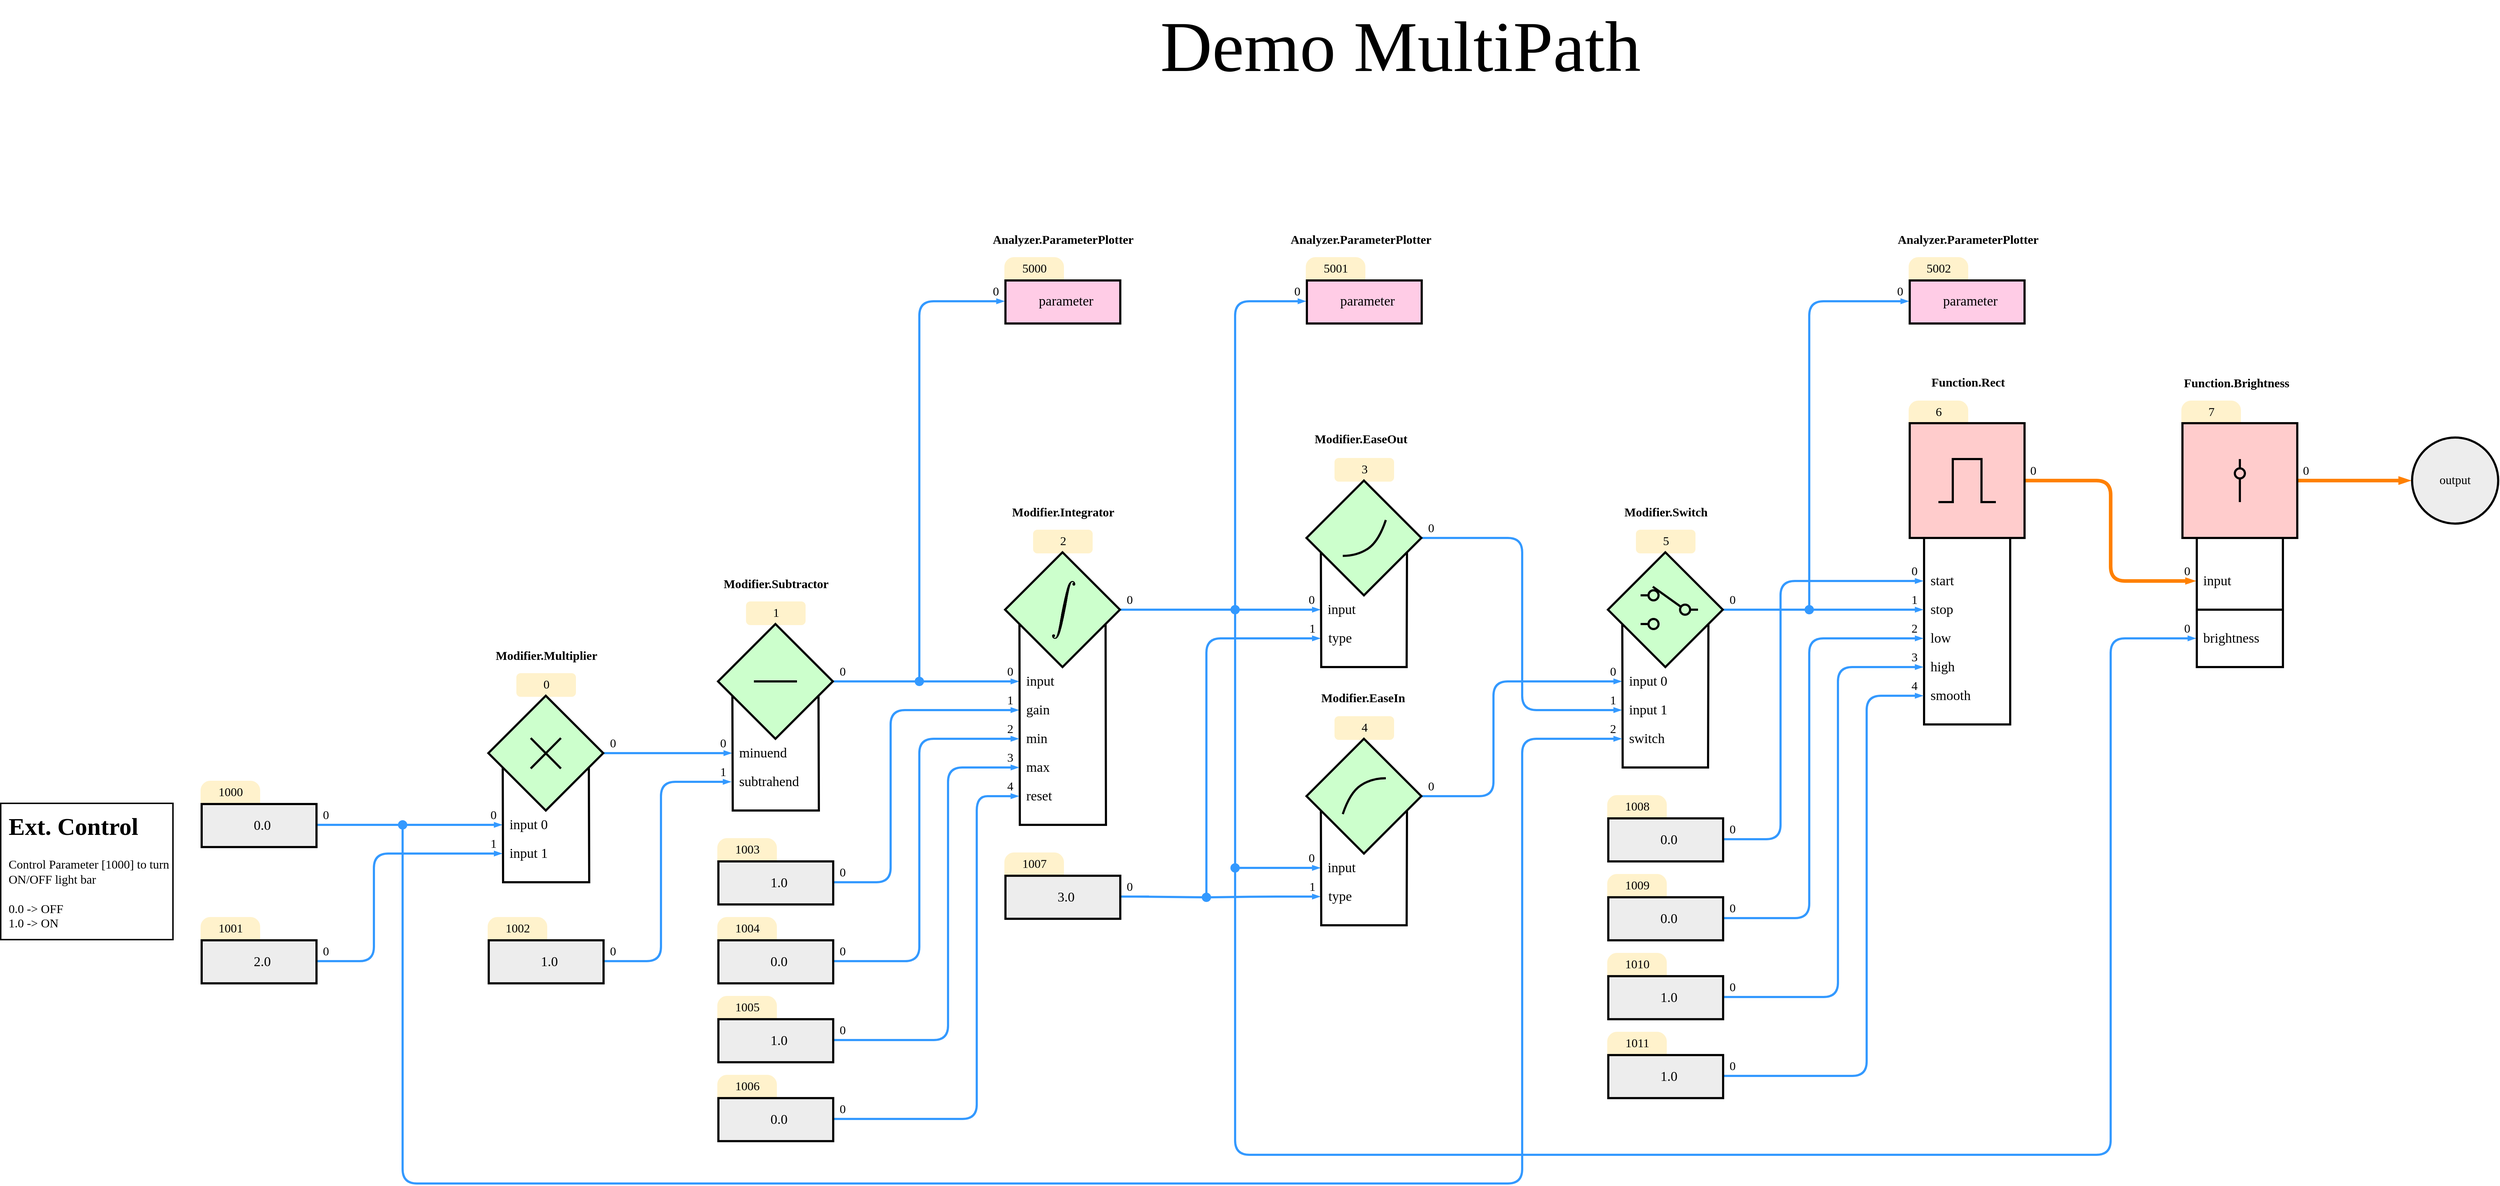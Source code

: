 <mxfile version="20.8.23" type="device"><diagram id="9eTO_qav0TKrJT-DztlN" name="Seite-1"><mxGraphModel dx="5100" dy="3659" grid="1" gridSize="10" guides="1" tooltips="1" connect="1" arrows="1" fold="1" page="1" pageScale="1" pageWidth="827" pageHeight="1169" math="1" shadow="0"><root><mxCell id="0"/><mxCell id="1" parent="0"/><mxCell id="l2eiZNHQkFNRZUrqYDRm-76" value="" style="rounded=1;whiteSpace=wrap;html=1;strokeWidth=3;fillColor=#FFF2CC;strokeColor=#FFF2CC;" parent="1" vertex="1"><mxGeometry x="280" y="-170" width="80" height="30" as="geometry"/></mxCell><mxCell id="l2eiZNHQkFNRZUrqYDRm-78" value="" style="rounded=1;whiteSpace=wrap;html=1;strokeWidth=3;fillColor=#FFF2CC;strokeColor=#FFF2CC;" parent="1" vertex="1"><mxGeometry x="680" y="-270" width="80" height="30" as="geometry"/></mxCell><mxCell id="l2eiZNHQkFNRZUrqYDRm-80" value="" style="rounded=1;whiteSpace=wrap;html=1;strokeWidth=3;fillColor=#FFF2CC;strokeColor=#FFF2CC;" parent="1" vertex="1"><mxGeometry x="1100" y="-10" width="80" height="30" as="geometry"/></mxCell><mxCell id="l2eiZNHQkFNRZUrqYDRm-82" value="" style="rounded=1;whiteSpace=wrap;html=1;strokeWidth=3;fillColor=#FFF2CC;strokeColor=#FFF2CC;" parent="1" vertex="1"><mxGeometry x="1100" y="-370" width="80" height="30" as="geometry"/></mxCell><mxCell id="l2eiZNHQkFNRZUrqYDRm-84" value="" style="rounded=1;whiteSpace=wrap;html=1;strokeWidth=3;fillColor=#FFF2CC;strokeColor=#FFF2CC;" parent="1" vertex="1"><mxGeometry x="1520" y="-270" width="80" height="30" as="geometry"/></mxCell><mxCell id="l2eiZNHQkFNRZUrqYDRm-73" value="" style="rounded=1;whiteSpace=wrap;html=1;strokeWidth=3;fillColor=#FFF2CC;strokeColor=#FFF2CC;" parent="1" vertex="1"><mxGeometry x="2280" y="-450" width="80" height="80" as="geometry"/></mxCell><mxCell id="l2eiZNHQkFNRZUrqYDRm-65" value="" style="rounded=1;whiteSpace=wrap;html=1;strokeWidth=3;fillColor=#FFF2CC;strokeColor=#FFF2CC;" parent="1" vertex="1"><mxGeometry x="1900" y="-450" width="80" height="80" as="geometry"/></mxCell><mxCell id="l2eiZNHQkFNRZUrqYDRm-61" value="" style="rounded=1;whiteSpace=wrap;html=1;strokeWidth=3;fillColor=#FFF2CC;strokeColor=#FFF2CC;" parent="1" vertex="1"><mxGeometry x="-40" y="-70" width="80" height="30" as="geometry"/></mxCell><mxCell id="l2eiZNHQkFNRZUrqYDRm-45" value="" style="group" parent="1" vertex="1" connectable="0"><mxGeometry x="-100" y="-40" width="219.5" height="260" as="geometry"/></mxCell><mxCell id="cJRrmxfmi8MVp6MwVHg2-154" value="0" style="text;html=1;align=left;verticalAlign=middle;resizable=0;points=[];autosize=1;strokeColor=none;fillColor=none;fontSize=17;fontFamily=Lucida Console;fontColor=#000000;labelPosition=center;verticalLabelPosition=middle;horizontal=1;spacingBottom=-4;spacingLeft=7;" parent="l2eiZNHQkFNRZUrqYDRm-45" vertex="1"><mxGeometry x="179.5" y="50" width="40" height="30" as="geometry"/></mxCell><mxCell id="cJRrmxfmi8MVp6MwVHg2-155" value="" style="endArrow=none;html=1;rounded=0;strokeWidth=3;startSize=5;endSize=2;entryX=1;entryY=0.5;entryDx=0;entryDy=0;strokeColor=#3399FF;" parent="l2eiZNHQkFNRZUrqYDRm-45" edge="1"><mxGeometry width="50" height="50" relative="1" as="geometry"><mxPoint x="219.5" y="80" as="sourcePoint"/><mxPoint x="179.5" y="80" as="targetPoint"/></mxGeometry></mxCell><mxCell id="cJRrmxfmi8MVp6MwVHg2-156" value="" style="rhombus;whiteSpace=wrap;html=1;strokeWidth=3;fontFamily=Tahoma;fontSize=17;fontColor=#000000;fillColor=#CCFFCC;" parent="l2eiZNHQkFNRZUrqYDRm-45" vertex="1"><mxGeometry x="19.5" width="160" height="160" as="geometry"/></mxCell><mxCell id="cJRrmxfmi8MVp6MwVHg2-157" value="1" style="text;html=1;align=right;verticalAlign=middle;resizable=0;points=[];autosize=1;strokeColor=none;fillColor=none;fontSize=17;fontFamily=Lucida Console;fontColor=#000000;labelPosition=center;verticalLabelPosition=middle;horizontal=1;spacingBottom=-4;spacingLeft=7;spacingRight=8;" parent="l2eiZNHQkFNRZUrqYDRm-45" vertex="1"><mxGeometry y="190" width="40" height="30" as="geometry"/></mxCell><mxCell id="cJRrmxfmi8MVp6MwVHg2-158" value="0" style="text;html=1;align=right;verticalAlign=middle;resizable=0;points=[];autosize=1;strokeColor=none;fillColor=none;fontSize=17;fontFamily=Lucida Console;fontColor=#000000;labelPosition=center;verticalLabelPosition=middle;horizontal=1;spacingBottom=-4;spacingLeft=7;spacingRight=8;" parent="l2eiZNHQkFNRZUrqYDRm-45" vertex="1"><mxGeometry y="150" width="40" height="30" as="geometry"/></mxCell><mxCell id="cJRrmxfmi8MVp6MwVHg2-159" value="input 0" style="text;html=1;align=left;verticalAlign=middle;resizable=0;points=[];autosize=1;strokeColor=none;fillColor=none;fontSize=19;fontFamily=Tahoma;fontColor=#000000;labelPosition=center;verticalLabelPosition=middle;horizontal=1;spacingBottom=0;spacingLeft=7;" parent="l2eiZNHQkFNRZUrqYDRm-45" vertex="1"><mxGeometry x="40" y="165" width="90" height="30" as="geometry"/></mxCell><mxCell id="cJRrmxfmi8MVp6MwVHg2-160" value="input 1" style="text;html=1;align=left;verticalAlign=middle;resizable=0;points=[];autosize=1;strokeColor=none;fillColor=none;fontSize=19;fontFamily=Tahoma;fontColor=#000000;labelPosition=center;verticalLabelPosition=middle;horizontal=1;spacingBottom=0;spacingLeft=7;" parent="l2eiZNHQkFNRZUrqYDRm-45" vertex="1"><mxGeometry x="40" y="205" width="90" height="30" as="geometry"/></mxCell><mxCell id="cJRrmxfmi8MVp6MwVHg2-161" value="" style="endArrow=none;html=1;rounded=0;strokeWidth=3;startSize=3;endSize=2;strokeColor=#3399FF;startArrow=blockThin;startFill=1;" parent="l2eiZNHQkFNRZUrqYDRm-45" edge="1"><mxGeometry width="50" height="50" relative="1" as="geometry"><mxPoint x="38" y="220" as="sourcePoint"/><mxPoint y="220" as="targetPoint"/></mxGeometry></mxCell><mxCell id="cJRrmxfmi8MVp6MwVHg2-162" value="" style="endArrow=none;html=1;rounded=0;strokeWidth=3;startSize=3;endSize=2;strokeColor=#3399FF;endFill=0;startArrow=blockThin;startFill=1;" parent="l2eiZNHQkFNRZUrqYDRm-45" edge="1"><mxGeometry width="50" height="50" relative="1" as="geometry"><mxPoint x="38" y="180" as="sourcePoint"/><mxPoint y="180" as="targetPoint"/></mxGeometry></mxCell><mxCell id="cJRrmxfmi8MVp6MwVHg2-163" value="" style="endArrow=none;html=1;rounded=0;strokeWidth=3;endSize=2;startSize=5;" parent="l2eiZNHQkFNRZUrqYDRm-45" edge="1"><mxGeometry width="50" height="50" relative="1" as="geometry"><mxPoint x="39.5" y="100.5" as="sourcePoint"/><mxPoint x="159.5" y="100.5" as="targetPoint"/><Array as="points"><mxPoint x="40" y="260"/><mxPoint x="160" y="260"/></Array></mxGeometry></mxCell><mxCell id="cJRrmxfmi8MVp6MwVHg2-166" value="" style="endArrow=none;html=1;rounded=0;strokeColor=#000000;strokeWidth=3;fontFamily=Tahoma;fontSize=17;fontColor=#000000;startSize=3;endSize=3;entryX=0;entryY=0;entryDx=0;entryDy=0;exitX=1;exitY=1;exitDx=0;exitDy=0;" parent="l2eiZNHQkFNRZUrqYDRm-45" edge="1"><mxGeometry width="50" height="50" relative="1" as="geometry"><mxPoint x="120.583" y="101.417" as="sourcePoint"/><mxPoint x="78.497" y="59.003" as="targetPoint"/></mxGeometry></mxCell><mxCell id="cJRrmxfmi8MVp6MwVHg2-167" value="" style="endArrow=none;html=1;rounded=0;strokeColor=#000000;strokeWidth=3;fontFamily=Tahoma;fontSize=17;fontColor=#000000;startSize=3;endSize=3;entryX=0;entryY=1;entryDx=0;entryDy=0;exitX=1;exitY=0;exitDx=0;exitDy=0;" parent="l2eiZNHQkFNRZUrqYDRm-45" edge="1"><mxGeometry width="50" height="50" relative="1" as="geometry"><mxPoint x="120.583" y="59.003" as="sourcePoint"/><mxPoint x="78.497" y="101.417" as="targetPoint"/></mxGeometry></mxCell><mxCell id="l2eiZNHQkFNRZUrqYDRm-60" value="" style="rounded=1;whiteSpace=wrap;html=1;strokeWidth=3;fillColor=#FFF2CC;strokeColor=#FFF2CC;" parent="1" vertex="1"><mxGeometry x="-480" y="80" width="80" height="90" as="geometry"/></mxCell><mxCell id="l2eiZNHQkFNRZUrqYDRm-54" value="" style="endArrow=none;html=1;strokeColor=#3399FF;strokeWidth=3;curved=1;" parent="1" edge="1"><mxGeometry width="50" height="50" relative="1" as="geometry"><mxPoint x="100" y="40" as="sourcePoint"/><mxPoint x="230" y="40" as="targetPoint"/></mxGeometry></mxCell><mxCell id="cJRrmxfmi8MVp6MwVHg2-151" value="Modifier.Multiplier" style="text;html=1;align=center;verticalAlign=middle;resizable=0;points=[];autosize=1;strokeColor=none;fillColor=none;fontStyle=1;fontSize=17;fontFamily=Verdana;" parent="1" vertex="1"><mxGeometry x="-100" y="-110" width="200" height="30" as="geometry"/></mxCell><mxCell id="cJRrmxfmi8MVp6MwVHg2-401" value="&lt;font style=&quot;font-size: 100px; font-weight: normal;&quot;&gt;Demo MultiPath&lt;/font&gt;" style="text;html=1;align=center;verticalAlign=middle;resizable=0;points=[];autosize=1;strokeColor=none;fillColor=none;fontStyle=1;fontSize=17;fontFamily=Verdana;" parent="1" vertex="1"><mxGeometry x="780" y="-1010" width="820" height="130" as="geometry"/></mxCell><mxCell id="cJRrmxfmi8MVp6MwVHg2-453" value="Analyzer.ParameterPlotter" style="text;html=1;align=center;verticalAlign=middle;resizable=0;points=[];autosize=1;strokeColor=none;fillColor=none;fontStyle=1;fontSize=17;fontFamily=Verdana;" parent="1" vertex="1"><mxGeometry x="580" y="-690" width="280" height="30" as="geometry"/></mxCell><mxCell id="uHNEbq61D8-U8x9B8uXm-29" value="Function.Rect" style="text;html=1;align=center;verticalAlign=middle;resizable=0;points=[];autosize=1;strokeColor=none;fillColor=none;fontStyle=1;fontSize=17;fontFamily=Verdana;" parent="1" vertex="1"><mxGeometry x="1906.0" y="-491" width="150" height="30" as="geometry"/></mxCell><mxCell id="K-fVY11Ffr_fB2-ogb_h-31" value="Modifier.EaseIn" style="text;html=1;align=center;verticalAlign=middle;resizable=0;points=[];autosize=1;strokeColor=none;fillColor=none;fontStyle=1;fontSize=17;fontFamily=Verdana;" parent="1" vertex="1"><mxGeometry x="1053" y="-51" width="170" height="30" as="geometry"/></mxCell><mxCell id="K-fVY11Ffr_fB2-ogb_h-67" value="Modifier.EaseOut" style="text;html=1;align=center;verticalAlign=middle;resizable=0;points=[];autosize=1;strokeColor=none;fillColor=none;fontStyle=1;fontSize=17;fontFamily=Verdana;" parent="1" vertex="1"><mxGeometry x="1040.0" y="-412" width="190" height="30" as="geometry"/></mxCell><mxCell id="K-fVY11Ffr_fB2-ogb_h-140" value="Modifier.Subtractor" style="text;html=1;align=center;verticalAlign=middle;resizable=0;points=[];autosize=1;strokeColor=none;fillColor=none;fontStyle=1;fontSize=17;fontFamily=Verdana;" parent="1" vertex="1"><mxGeometry x="215" y="-210" width="210" height="30" as="geometry"/></mxCell><mxCell id="K-fVY11Ffr_fB2-ogb_h-155" value="Modifier.Integrator" style="text;html=1;align=center;verticalAlign=middle;resizable=0;points=[];autosize=1;strokeColor=none;fillColor=none;fontStyle=1;fontSize=17;fontFamily=Verdana;" parent="1" vertex="1"><mxGeometry x="615.0" y="-310" width="210" height="30" as="geometry"/></mxCell><mxCell id="K-fVY11Ffr_fB2-ogb_h-275" value="Modifier.Switch" style="text;html=1;align=center;verticalAlign=middle;resizable=0;points=[];autosize=1;strokeColor=none;fillColor=none;fontStyle=1;fontSize=17;fontFamily=Verdana;" parent="1" vertex="1"><mxGeometry x="1475.0" y="-310" width="170" height="30" as="geometry"/></mxCell><mxCell id="l2eiZNHQkFNRZUrqYDRm-1" value="Function.Brightness" style="text;html=1;align=center;verticalAlign=middle;resizable=0;points=[];autosize=1;strokeColor=none;fillColor=none;fontStyle=1;fontSize=17;fontFamily=Verdana;" parent="1" vertex="1"><mxGeometry x="2250.0" y="-490" width="210" height="30" as="geometry"/></mxCell><mxCell id="l2eiZNHQkFNRZUrqYDRm-42" value="" style="group" parent="1" vertex="1" connectable="0"><mxGeometry x="-480" y="110" width="200" height="60.95" as="geometry"/></mxCell><mxCell id="cJRrmxfmi8MVp6MwVHg2-86" value="" style="endArrow=none;html=1;rounded=0;strokeWidth=3;startSize=5;endSize=2;entryX=1;entryY=0.5;entryDx=0;entryDy=0;strokeColor=#3399FF;" parent="l2eiZNHQkFNRZUrqYDRm-42" edge="1"><mxGeometry width="50" height="50" relative="1" as="geometry"><mxPoint x="200" y="30" as="sourcePoint"/><mxPoint x="160" y="30" as="targetPoint"/></mxGeometry></mxCell><mxCell id="cJRrmxfmi8MVp6MwVHg2-84" value="" style="rounded=0;whiteSpace=wrap;html=1;strokeWidth=3;fontFamily=Tahoma;fontSize=17;fontColor=#000000;fillColor=#EDEDED;" parent="l2eiZNHQkFNRZUrqYDRm-42" vertex="1"><mxGeometry y="0.95" width="160" height="60" as="geometry"/></mxCell><mxCell id="cJRrmxfmi8MVp6MwVHg2-87" value="0" style="text;html=1;align=left;verticalAlign=middle;resizable=0;points=[];autosize=1;strokeColor=none;fillColor=none;fontSize=17;fontFamily=Lucida Console;fontColor=#000000;labelPosition=center;verticalLabelPosition=middle;horizontal=1;spacingBottom=-4;spacingLeft=7;" parent="l2eiZNHQkFNRZUrqYDRm-42" vertex="1"><mxGeometry x="160" width="40" height="30" as="geometry"/></mxCell><mxCell id="cJRrmxfmi8MVp6MwVHg2-89" value="0.0" style="text;html=1;align=center;verticalAlign=middle;resizable=0;points=[];autosize=1;strokeColor=none;fillColor=none;fontSize=19;fontFamily=Tahoma;fontColor=#000000;labelPosition=center;verticalLabelPosition=middle;horizontal=1;spacingBottom=0;spacingLeft=7;" parent="l2eiZNHQkFNRZUrqYDRm-42" vertex="1"><mxGeometry x="50" y="15.95" width="60" height="30" as="geometry"/></mxCell><mxCell id="l2eiZNHQkFNRZUrqYDRm-44" value="" style="group" parent="1" vertex="1" connectable="0"><mxGeometry x="220" y="-140" width="219.5" height="260" as="geometry"/></mxCell><mxCell id="K-fVY11Ffr_fB2-ogb_h-137" value="" style="endArrow=none;html=1;rounded=0;strokeWidth=3;startSize=5;endSize=2;entryX=1;entryY=0.5;entryDx=0;entryDy=0;strokeColor=#3399FF;" parent="l2eiZNHQkFNRZUrqYDRm-44" edge="1"><mxGeometry width="50" height="50" relative="1" as="geometry"><mxPoint x="219.5" y="80" as="sourcePoint"/><mxPoint x="179.5" y="80" as="targetPoint"/></mxGeometry></mxCell><mxCell id="K-fVY11Ffr_fB2-ogb_h-138" value="" style="rhombus;whiteSpace=wrap;html=1;strokeWidth=3;fontFamily=Tahoma;fontSize=17;fontColor=#000000;fillColor=#CCFFCC;" parent="l2eiZNHQkFNRZUrqYDRm-44" vertex="1"><mxGeometry x="19.5" width="160" height="160" as="geometry"/></mxCell><mxCell id="K-fVY11Ffr_fB2-ogb_h-142" value="" style="endArrow=none;html=1;rounded=0;strokeColor=#000000;strokeWidth=3;fontFamily=Tahoma;fontSize=17;fontColor=#000000;startSize=3;endSize=3;" parent="l2eiZNHQkFNRZUrqYDRm-44" edge="1"><mxGeometry width="50" height="50" relative="1" as="geometry"><mxPoint x="129.5" y="80" as="sourcePoint"/><mxPoint x="69.5" y="80" as="targetPoint"/></mxGeometry></mxCell><mxCell id="K-fVY11Ffr_fB2-ogb_h-143" value="0" style="text;html=1;align=left;verticalAlign=middle;resizable=0;points=[];autosize=1;strokeColor=none;fillColor=none;fontSize=17;fontFamily=Lucida Console;fontColor=#000000;labelPosition=center;verticalLabelPosition=middle;horizontal=1;spacingBottom=-4;spacingLeft=7;" parent="l2eiZNHQkFNRZUrqYDRm-44" vertex="1"><mxGeometry x="179.5" y="50" width="40" height="30" as="geometry"/></mxCell><mxCell id="K-fVY11Ffr_fB2-ogb_h-144" value="1" style="text;html=1;align=right;verticalAlign=middle;resizable=0;points=[];autosize=1;strokeColor=none;fillColor=none;fontSize=17;fontFamily=Lucida Console;fontColor=#000000;labelPosition=center;verticalLabelPosition=middle;horizontal=1;spacingBottom=-4;spacingLeft=7;spacingRight=8;" parent="l2eiZNHQkFNRZUrqYDRm-44" vertex="1"><mxGeometry y="190" width="40" height="30" as="geometry"/></mxCell><mxCell id="K-fVY11Ffr_fB2-ogb_h-145" value="0" style="text;html=1;align=right;verticalAlign=middle;resizable=0;points=[];autosize=1;strokeColor=none;fillColor=none;fontSize=17;fontFamily=Lucida Console;fontColor=#000000;labelPosition=center;verticalLabelPosition=middle;horizontal=1;spacingBottom=-4;spacingLeft=7;spacingRight=8;" parent="l2eiZNHQkFNRZUrqYDRm-44" vertex="1"><mxGeometry y="150" width="40" height="30" as="geometry"/></mxCell><mxCell id="K-fVY11Ffr_fB2-ogb_h-146" value="minuend" style="text;html=1;align=left;verticalAlign=middle;resizable=0;points=[];autosize=1;strokeColor=none;fillColor=none;fontSize=19;fontFamily=Tahoma;fontColor=#000000;labelPosition=center;verticalLabelPosition=middle;horizontal=1;spacingBottom=0;spacingLeft=7;" parent="l2eiZNHQkFNRZUrqYDRm-44" vertex="1"><mxGeometry x="40" y="165" width="100" height="30" as="geometry"/></mxCell><mxCell id="K-fVY11Ffr_fB2-ogb_h-147" value="subtrahend" style="text;html=1;align=left;verticalAlign=middle;resizable=0;points=[];autosize=1;strokeColor=none;fillColor=none;fontSize=19;fontFamily=Tahoma;fontColor=#000000;labelPosition=center;verticalLabelPosition=middle;horizontal=1;spacingBottom=0;spacingLeft=7;" parent="l2eiZNHQkFNRZUrqYDRm-44" vertex="1"><mxGeometry x="40" y="205" width="120" height="30" as="geometry"/></mxCell><mxCell id="K-fVY11Ffr_fB2-ogb_h-148" value="" style="endArrow=none;html=1;rounded=0;strokeWidth=3;startSize=3;endSize=2;strokeColor=#3399FF;startArrow=blockThin;startFill=1;" parent="l2eiZNHQkFNRZUrqYDRm-44" edge="1"><mxGeometry width="50" height="50" relative="1" as="geometry"><mxPoint x="37" y="220" as="sourcePoint"/><mxPoint y="220" as="targetPoint"/></mxGeometry></mxCell><mxCell id="K-fVY11Ffr_fB2-ogb_h-149" value="" style="endArrow=none;html=1;rounded=0;strokeWidth=3;startSize=3;endSize=2;strokeColor=#3399FF;endFill=0;startArrow=blockThin;startFill=1;" parent="l2eiZNHQkFNRZUrqYDRm-44" edge="1"><mxGeometry width="50" height="50" relative="1" as="geometry"><mxPoint x="38" y="180" as="sourcePoint"/><mxPoint y="180" as="targetPoint"/></mxGeometry></mxCell><mxCell id="K-fVY11Ffr_fB2-ogb_h-150" value="" style="endArrow=none;html=1;rounded=0;strokeWidth=3;endSize=2;startSize=5;" parent="l2eiZNHQkFNRZUrqYDRm-44" edge="1"><mxGeometry width="50" height="50" relative="1" as="geometry"><mxPoint x="39.5" y="100.5" as="sourcePoint"/><mxPoint x="159.5" y="100.5" as="targetPoint"/><Array as="points"><mxPoint x="40" y="260"/><mxPoint x="160" y="260"/></Array></mxGeometry></mxCell><mxCell id="l2eiZNHQkFNRZUrqYDRm-46" value="" style="group" parent="1" vertex="1" connectable="0"><mxGeometry x="1460.0" y="-240" width="219.5" height="300" as="geometry"/></mxCell><mxCell id="K-fVY11Ffr_fB2-ogb_h-276" value="0" style="text;html=1;align=left;verticalAlign=middle;resizable=0;points=[];autosize=1;strokeColor=none;fillColor=none;fontSize=17;fontFamily=Lucida Console;fontColor=#000000;labelPosition=center;verticalLabelPosition=middle;horizontal=1;spacingBottom=-4;spacingLeft=7;" parent="l2eiZNHQkFNRZUrqYDRm-46" vertex="1"><mxGeometry x="179.5" y="50" width="40" height="30" as="geometry"/></mxCell><mxCell id="K-fVY11Ffr_fB2-ogb_h-277" value="" style="endArrow=none;html=1;rounded=0;strokeWidth=3;startSize=5;endSize=2;entryX=1;entryY=0.5;entryDx=0;entryDy=0;strokeColor=#3399FF;" parent="l2eiZNHQkFNRZUrqYDRm-46" edge="1"><mxGeometry width="50" height="50" relative="1" as="geometry"><mxPoint x="219.5" y="80.0" as="sourcePoint"/><mxPoint x="179.5" y="80.0" as="targetPoint"/></mxGeometry></mxCell><mxCell id="K-fVY11Ffr_fB2-ogb_h-278" value="" style="rhombus;whiteSpace=wrap;html=1;strokeWidth=3;fontFamily=Tahoma;fontSize=17;fontColor=#000000;fillColor=#CCFFCC;" parent="l2eiZNHQkFNRZUrqYDRm-46" vertex="1"><mxGeometry x="19.5" width="160" height="160" as="geometry"/></mxCell><mxCell id="K-fVY11Ffr_fB2-ogb_h-279" value="1" style="text;html=1;align=right;verticalAlign=middle;resizable=0;points=[];autosize=1;strokeColor=none;fillColor=none;fontSize=17;fontFamily=Lucida Console;fontColor=#000000;labelPosition=center;verticalLabelPosition=middle;horizontal=1;spacingBottom=-4;spacingLeft=7;spacingRight=8;" parent="l2eiZNHQkFNRZUrqYDRm-46" vertex="1"><mxGeometry x="4.547e-13" y="190" width="40" height="30" as="geometry"/></mxCell><mxCell id="K-fVY11Ffr_fB2-ogb_h-280" value="0" style="text;html=1;align=right;verticalAlign=middle;resizable=0;points=[];autosize=1;strokeColor=none;fillColor=none;fontSize=17;fontFamily=Lucida Console;fontColor=#000000;labelPosition=center;verticalLabelPosition=middle;horizontal=1;spacingBottom=-4;spacingLeft=7;spacingRight=8;" parent="l2eiZNHQkFNRZUrqYDRm-46" vertex="1"><mxGeometry x="4.547e-13" y="150" width="40" height="30" as="geometry"/></mxCell><mxCell id="K-fVY11Ffr_fB2-ogb_h-281" value="input 0" style="text;html=1;align=left;verticalAlign=middle;resizable=0;points=[];autosize=1;strokeColor=none;fillColor=none;fontSize=19;fontFamily=Tahoma;fontColor=#000000;labelPosition=center;verticalLabelPosition=middle;horizontal=1;spacingBottom=0;spacingLeft=7;" parent="l2eiZNHQkFNRZUrqYDRm-46" vertex="1"><mxGeometry x="40.0" y="165" width="90" height="30" as="geometry"/></mxCell><mxCell id="K-fVY11Ffr_fB2-ogb_h-282" value="input 1" style="text;html=1;align=left;verticalAlign=middle;resizable=0;points=[];autosize=1;strokeColor=none;fillColor=none;fontSize=19;fontFamily=Tahoma;fontColor=#000000;labelPosition=center;verticalLabelPosition=middle;horizontal=1;spacingBottom=0;spacingLeft=7;" parent="l2eiZNHQkFNRZUrqYDRm-46" vertex="1"><mxGeometry x="40.0" y="205" width="90" height="30" as="geometry"/></mxCell><mxCell id="K-fVY11Ffr_fB2-ogb_h-283" value="" style="endArrow=none;html=1;rounded=0;strokeWidth=3;startSize=3;endSize=2;strokeColor=#3399FF;startArrow=blockThin;startFill=1;" parent="l2eiZNHQkFNRZUrqYDRm-46" edge="1"><mxGeometry width="50" height="50" relative="1" as="geometry"><mxPoint x="38.0" y="220.0" as="sourcePoint"/><mxPoint y="220.0" as="targetPoint"/></mxGeometry></mxCell><mxCell id="K-fVY11Ffr_fB2-ogb_h-284" value="" style="endArrow=none;html=1;rounded=0;strokeWidth=3;startSize=3;endSize=2;strokeColor=#3399FF;endFill=0;startArrow=blockThin;startFill=1;" parent="l2eiZNHQkFNRZUrqYDRm-46" edge="1"><mxGeometry width="50" height="50" relative="1" as="geometry"><mxPoint x="38.0" y="180.0" as="sourcePoint"/><mxPoint y="180.0" as="targetPoint"/></mxGeometry></mxCell><mxCell id="K-fVY11Ffr_fB2-ogb_h-285" value="" style="endArrow=none;html=1;rounded=0;strokeWidth=3;endSize=2;startSize=5;" parent="l2eiZNHQkFNRZUrqYDRm-46" edge="1"><mxGeometry width="50" height="50" relative="1" as="geometry"><mxPoint x="39.5" y="100.5" as="sourcePoint"/><mxPoint x="159.5" y="100.5" as="targetPoint"/><Array as="points"><mxPoint x="40.01" y="300"/><mxPoint x="159.01" y="300"/></Array></mxGeometry></mxCell><mxCell id="K-fVY11Ffr_fB2-ogb_h-289" value="2" style="text;html=1;align=right;verticalAlign=middle;resizable=0;points=[];autosize=1;strokeColor=none;fillColor=none;fontSize=17;fontFamily=Lucida Console;fontColor=#000000;labelPosition=center;verticalLabelPosition=middle;horizontal=1;spacingBottom=-4;spacingLeft=7;spacingRight=8;" parent="l2eiZNHQkFNRZUrqYDRm-46" vertex="1"><mxGeometry x="4.547e-13" y="230" width="40" height="30" as="geometry"/></mxCell><mxCell id="K-fVY11Ffr_fB2-ogb_h-290" value="switch" style="text;html=1;align=left;verticalAlign=middle;resizable=0;points=[];autosize=1;strokeColor=none;fillColor=none;fontSize=19;fontFamily=Tahoma;fontColor=#000000;labelPosition=center;verticalLabelPosition=middle;horizontal=1;spacingBottom=0;spacingLeft=7;" parent="l2eiZNHQkFNRZUrqYDRm-46" vertex="1"><mxGeometry x="40.0" y="245" width="80" height="30" as="geometry"/></mxCell><mxCell id="K-fVY11Ffr_fB2-ogb_h-291" value="" style="endArrow=none;html=1;rounded=0;strokeWidth=3;startSize=3;endSize=2;strokeColor=#3399FF;startArrow=blockThin;startFill=1;" parent="l2eiZNHQkFNRZUrqYDRm-46" edge="1"><mxGeometry width="50" height="50" relative="1" as="geometry"><mxPoint x="38.0" y="260" as="sourcePoint"/><mxPoint y="260" as="targetPoint"/></mxGeometry></mxCell><mxCell id="K-fVY11Ffr_fB2-ogb_h-292" value="" style="ellipse;whiteSpace=wrap;html=1;strokeWidth=3;fontFamily=CMU Serif;fontSize=36;fontColor=#000000;fillColor=none;" parent="l2eiZNHQkFNRZUrqYDRm-46" vertex="1"><mxGeometry x="76.01" y="53" width="14" height="14" as="geometry"/></mxCell><mxCell id="K-fVY11Ffr_fB2-ogb_h-293" value="" style="ellipse;whiteSpace=wrap;html=1;strokeWidth=3;fontFamily=CMU Serif;fontSize=36;fontColor=#000000;fillColor=none;" parent="l2eiZNHQkFNRZUrqYDRm-46" vertex="1"><mxGeometry x="76.01" y="93" width="14" height="14" as="geometry"/></mxCell><mxCell id="K-fVY11Ffr_fB2-ogb_h-294" value="" style="ellipse;whiteSpace=wrap;html=1;strokeWidth=3;fontFamily=CMU Serif;fontSize=36;fontColor=#000000;fillColor=none;" parent="l2eiZNHQkFNRZUrqYDRm-46" vertex="1"><mxGeometry x="120.01" y="73" width="14" height="14" as="geometry"/></mxCell><mxCell id="K-fVY11Ffr_fB2-ogb_h-295" value="" style="endArrow=none;html=1;rounded=0;strokeWidth=3;entryX=0.06;entryY=0.196;entryDx=0;entryDy=0;entryPerimeter=0;" parent="l2eiZNHQkFNRZUrqYDRm-46" target="K-fVY11Ffr_fB2-ogb_h-294" edge="1"><mxGeometry width="50" height="50" relative="1" as="geometry"><mxPoint x="82.01" y="48" as="sourcePoint"/><mxPoint x="120.01" y="75" as="targetPoint"/></mxGeometry></mxCell><mxCell id="K-fVY11Ffr_fB2-ogb_h-296" value="" style="endArrow=none;html=1;rounded=0;strokeWidth=3;entryX=0;entryY=0.5;entryDx=0;entryDy=0;" parent="l2eiZNHQkFNRZUrqYDRm-46" target="K-fVY11Ffr_fB2-ogb_h-292" edge="1"><mxGeometry width="50" height="50" relative="1" as="geometry"><mxPoint x="65.01" y="60.0" as="sourcePoint"/><mxPoint x="74.5" y="65.5" as="targetPoint"/></mxGeometry></mxCell><mxCell id="K-fVY11Ffr_fB2-ogb_h-297" value="" style="endArrow=none;html=1;rounded=0;strokeWidth=3;entryX=0;entryY=0.5;entryDx=0;entryDy=0;" parent="l2eiZNHQkFNRZUrqYDRm-46" edge="1"><mxGeometry width="50" height="50" relative="1" as="geometry"><mxPoint x="65.01" y="100.0" as="sourcePoint"/><mxPoint x="76.01" y="100.0" as="targetPoint"/></mxGeometry></mxCell><mxCell id="K-fVY11Ffr_fB2-ogb_h-298" value="" style="endArrow=none;html=1;rounded=0;strokeWidth=3;" parent="l2eiZNHQkFNRZUrqYDRm-46" edge="1"><mxGeometry width="50" height="50" relative="1" as="geometry"><mxPoint x="135.01" y="80.0" as="sourcePoint"/><mxPoint x="145.01" y="80.0" as="targetPoint"/></mxGeometry></mxCell><mxCell id="l2eiZNHQkFNRZUrqYDRm-47" value="" style="group" parent="1" vertex="1" connectable="0"><mxGeometry x="1040.0" y="-340" width="219.5" height="260" as="geometry"/></mxCell><mxCell id="K-fVY11Ffr_fB2-ogb_h-32" value="0" style="text;html=1;align=left;verticalAlign=middle;resizable=0;points=[];autosize=1;strokeColor=none;fillColor=none;fontSize=17;fontFamily=Lucida Console;fontColor=#000000;labelPosition=center;verticalLabelPosition=middle;horizontal=1;spacingBottom=-4;spacingLeft=7;" parent="l2eiZNHQkFNRZUrqYDRm-47" vertex="1"><mxGeometry x="179.5" y="50" width="40" height="30" as="geometry"/></mxCell><mxCell id="K-fVY11Ffr_fB2-ogb_h-33" value="" style="endArrow=none;html=1;rounded=0;strokeWidth=3;startSize=5;endSize=2;entryX=1;entryY=0.5;entryDx=0;entryDy=0;strokeColor=#3399FF;" parent="l2eiZNHQkFNRZUrqYDRm-47" edge="1"><mxGeometry width="50" height="50" relative="1" as="geometry"><mxPoint x="219.5" y="80" as="sourcePoint"/><mxPoint x="179.5" y="80" as="targetPoint"/></mxGeometry></mxCell><mxCell id="K-fVY11Ffr_fB2-ogb_h-34" value="" style="rhombus;whiteSpace=wrap;html=1;strokeWidth=3;fontFamily=Tahoma;fontSize=17;fontColor=#000000;fillColor=#CCFFCC;" parent="l2eiZNHQkFNRZUrqYDRm-47" vertex="1"><mxGeometry x="19.5" width="160" height="160" as="geometry"/></mxCell><mxCell id="K-fVY11Ffr_fB2-ogb_h-35" value="0" style="text;html=1;align=right;verticalAlign=middle;resizable=0;points=[];autosize=1;strokeColor=none;fillColor=none;fontSize=17;fontFamily=Lucida Console;fontColor=#000000;labelPosition=center;verticalLabelPosition=middle;horizontal=1;spacingBottom=-4;spacingLeft=7;spacingRight=8;" parent="l2eiZNHQkFNRZUrqYDRm-47" vertex="1"><mxGeometry x="4.547e-13" y="150" width="40" height="30" as="geometry"/></mxCell><mxCell id="K-fVY11Ffr_fB2-ogb_h-36" value="input" style="text;html=1;align=left;verticalAlign=middle;resizable=0;points=[];autosize=1;strokeColor=none;fillColor=none;fontSize=19;fontFamily=Tahoma;fontColor=#000000;labelPosition=center;verticalLabelPosition=middle;horizontal=1;spacingBottom=0;spacingLeft=7;" parent="l2eiZNHQkFNRZUrqYDRm-47" vertex="1"><mxGeometry x="40.0" y="165" width="70" height="30" as="geometry"/></mxCell><mxCell id="K-fVY11Ffr_fB2-ogb_h-37" value="" style="endArrow=none;html=1;rounded=0;strokeWidth=3;startSize=3;endSize=2;strokeColor=#3399FF;endFill=0;startArrow=blockThin;startFill=1;" parent="l2eiZNHQkFNRZUrqYDRm-47" edge="1"><mxGeometry width="50" height="50" relative="1" as="geometry"><mxPoint x="38.01" y="180" as="sourcePoint"/><mxPoint y="180" as="targetPoint"/></mxGeometry></mxCell><mxCell id="K-fVY11Ffr_fB2-ogb_h-38" value="1" style="text;html=1;align=right;verticalAlign=middle;resizable=0;points=[];autosize=1;strokeColor=none;fillColor=none;fontSize=17;fontFamily=Lucida Console;fontColor=#000000;labelPosition=center;verticalLabelPosition=middle;horizontal=1;spacingBottom=-4;spacingLeft=7;spacingRight=8;" parent="l2eiZNHQkFNRZUrqYDRm-47" vertex="1"><mxGeometry x="0.51" y="190" width="40" height="30" as="geometry"/></mxCell><mxCell id="K-fVY11Ffr_fB2-ogb_h-39" value="type" style="text;html=1;align=left;verticalAlign=middle;resizable=0;points=[];autosize=1;strokeColor=none;fillColor=none;fontSize=19;fontFamily=Tahoma;fontColor=#000000;labelPosition=center;verticalLabelPosition=middle;horizontal=1;spacingBottom=0;spacingLeft=7;" parent="l2eiZNHQkFNRZUrqYDRm-47" vertex="1"><mxGeometry x="40.51" y="205" width="60" height="30" as="geometry"/></mxCell><mxCell id="K-fVY11Ffr_fB2-ogb_h-40" value="" style="endArrow=none;html=1;rounded=0;strokeWidth=3;startSize=3;endSize=2;strokeColor=#3399FF;endFill=0;startArrow=blockThin;startFill=1;" parent="l2eiZNHQkFNRZUrqYDRm-47" edge="1"><mxGeometry width="50" height="50" relative="1" as="geometry"><mxPoint x="38.01" y="220" as="sourcePoint"/><mxPoint x="0.51" y="220" as="targetPoint"/></mxGeometry></mxCell><mxCell id="K-fVY11Ffr_fB2-ogb_h-44" value="" style="endArrow=none;html=1;rounded=0;strokeWidth=3;endSize=2;startSize=5;" parent="l2eiZNHQkFNRZUrqYDRm-47" edge="1"><mxGeometry width="50" height="50" relative="1" as="geometry"><mxPoint x="39.5" y="100.5" as="sourcePoint"/><mxPoint x="159.5" y="100.5" as="targetPoint"/><Array as="points"><mxPoint x="40.02" y="260"/><mxPoint x="159.02" y="260"/></Array></mxGeometry></mxCell><mxCell id="K-fVY11Ffr_fB2-ogb_h-63" value="" style="curved=1;endArrow=none;html=1;rounded=1;strokeColor=#000000;strokeWidth=3;fontFamily=CMU Serif;fontSize=36;fontColor=#000000;startSize=0;endSize=4;endFill=0;" parent="l2eiZNHQkFNRZUrqYDRm-47" edge="1"><mxGeometry width="50" height="50" relative="1" as="geometry"><mxPoint x="70.02" y="105" as="sourcePoint"/><mxPoint x="130.02" y="55" as="targetPoint"/><Array as="points"><mxPoint x="90.02" y="105"/><mxPoint x="120.02" y="85"/></Array></mxGeometry></mxCell><mxCell id="l2eiZNHQkFNRZUrqYDRm-48" value="" style="group" parent="1" vertex="1" connectable="0"><mxGeometry x="1040.0" y="20" width="219.5" height="260" as="geometry"/></mxCell><mxCell id="K-fVY11Ffr_fB2-ogb_h-68" value="0" style="text;html=1;align=left;verticalAlign=middle;resizable=0;points=[];autosize=1;strokeColor=none;fillColor=none;fontSize=17;fontFamily=Lucida Console;fontColor=#000000;labelPosition=center;verticalLabelPosition=middle;horizontal=1;spacingBottom=-4;spacingLeft=7;" parent="l2eiZNHQkFNRZUrqYDRm-48" vertex="1"><mxGeometry x="179.5" y="50" width="40" height="30" as="geometry"/></mxCell><mxCell id="K-fVY11Ffr_fB2-ogb_h-69" value="" style="endArrow=none;html=1;rounded=0;strokeWidth=3;startSize=5;endSize=2;entryX=1;entryY=0.5;entryDx=0;entryDy=0;strokeColor=#3399FF;" parent="l2eiZNHQkFNRZUrqYDRm-48" edge="1"><mxGeometry width="50" height="50" relative="1" as="geometry"><mxPoint x="219.5" y="80" as="sourcePoint"/><mxPoint x="179.5" y="80" as="targetPoint"/></mxGeometry></mxCell><mxCell id="K-fVY11Ffr_fB2-ogb_h-70" value="" style="rhombus;whiteSpace=wrap;html=1;strokeWidth=3;fontFamily=Tahoma;fontSize=17;fontColor=#000000;fillColor=#CCFFCC;" parent="l2eiZNHQkFNRZUrqYDRm-48" vertex="1"><mxGeometry x="19.5" width="160" height="160" as="geometry"/></mxCell><mxCell id="K-fVY11Ffr_fB2-ogb_h-71" value="0" style="text;html=1;align=right;verticalAlign=middle;resizable=0;points=[];autosize=1;strokeColor=none;fillColor=none;fontSize=17;fontFamily=Lucida Console;fontColor=#000000;labelPosition=center;verticalLabelPosition=middle;horizontal=1;spacingBottom=-4;spacingLeft=7;spacingRight=8;" parent="l2eiZNHQkFNRZUrqYDRm-48" vertex="1"><mxGeometry x="4.547e-13" y="150" width="40" height="30" as="geometry"/></mxCell><mxCell id="K-fVY11Ffr_fB2-ogb_h-72" value="input" style="text;html=1;align=left;verticalAlign=middle;resizable=0;points=[];autosize=1;strokeColor=none;fillColor=none;fontSize=19;fontFamily=Tahoma;fontColor=#000000;labelPosition=center;verticalLabelPosition=middle;horizontal=1;spacingBottom=0;spacingLeft=7;" parent="l2eiZNHQkFNRZUrqYDRm-48" vertex="1"><mxGeometry x="40.0" y="165" width="70" height="30" as="geometry"/></mxCell><mxCell id="K-fVY11Ffr_fB2-ogb_h-73" value="" style="endArrow=none;html=1;rounded=0;strokeWidth=3;startSize=3;endSize=2;strokeColor=#3399FF;endFill=0;startArrow=blockThin;startFill=1;" parent="l2eiZNHQkFNRZUrqYDRm-48" edge="1"><mxGeometry width="50" height="50" relative="1" as="geometry"><mxPoint x="38.01" y="180" as="sourcePoint"/><mxPoint y="180" as="targetPoint"/></mxGeometry></mxCell><mxCell id="K-fVY11Ffr_fB2-ogb_h-74" value="1" style="text;html=1;align=right;verticalAlign=middle;resizable=0;points=[];autosize=1;strokeColor=none;fillColor=none;fontSize=17;fontFamily=Lucida Console;fontColor=#000000;labelPosition=center;verticalLabelPosition=middle;horizontal=1;spacingBottom=-4;spacingLeft=7;spacingRight=8;" parent="l2eiZNHQkFNRZUrqYDRm-48" vertex="1"><mxGeometry x="0.51" y="190" width="40" height="30" as="geometry"/></mxCell><mxCell id="K-fVY11Ffr_fB2-ogb_h-75" value="type" style="text;html=1;align=left;verticalAlign=middle;resizable=0;points=[];autosize=1;strokeColor=none;fillColor=none;fontSize=19;fontFamily=Tahoma;fontColor=#000000;labelPosition=center;verticalLabelPosition=middle;horizontal=1;spacingBottom=0;spacingLeft=7;" parent="l2eiZNHQkFNRZUrqYDRm-48" vertex="1"><mxGeometry x="40.51" y="205" width="60" height="30" as="geometry"/></mxCell><mxCell id="K-fVY11Ffr_fB2-ogb_h-76" value="" style="endArrow=none;html=1;rounded=0;strokeWidth=3;startSize=3;endSize=2;strokeColor=#3399FF;endFill=0;startArrow=blockThin;startFill=1;" parent="l2eiZNHQkFNRZUrqYDRm-48" edge="1"><mxGeometry width="50" height="50" relative="1" as="geometry"><mxPoint x="38.01" y="220" as="sourcePoint"/><mxPoint x="0.51" y="220" as="targetPoint"/></mxGeometry></mxCell><mxCell id="K-fVY11Ffr_fB2-ogb_h-77" value="" style="endArrow=none;html=1;rounded=0;strokeWidth=3;endSize=2;startSize=5;" parent="l2eiZNHQkFNRZUrqYDRm-48" edge="1"><mxGeometry width="50" height="50" relative="1" as="geometry"><mxPoint x="39.5" y="100.5" as="sourcePoint"/><mxPoint x="159.5" y="100.5" as="targetPoint"/><Array as="points"><mxPoint x="40.02" y="260"/><mxPoint x="159.02" y="260"/></Array></mxGeometry></mxCell><mxCell id="K-fVY11Ffr_fB2-ogb_h-81" value="" style="curved=1;endArrow=none;html=1;rounded=1;strokeColor=#000000;strokeWidth=3;fontFamily=CMU Serif;fontSize=36;fontColor=#000000;startSize=0;endSize=4;endFill=0;" parent="l2eiZNHQkFNRZUrqYDRm-48" edge="1"><mxGeometry width="50" height="50" relative="1" as="geometry"><mxPoint x="130.02" y="55" as="sourcePoint"/><mxPoint x="70.02" y="105" as="targetPoint"/><Array as="points"><mxPoint x="110.02" y="55"/><mxPoint x="80.02" y="75"/></Array></mxGeometry></mxCell><mxCell id="l2eiZNHQkFNRZUrqYDRm-49" value="" style="group" parent="1" vertex="1" connectable="0"><mxGeometry x="620.0" y="-240" width="219.5" height="380" as="geometry"/></mxCell><mxCell id="K-fVY11Ffr_fB2-ogb_h-156" value="0" style="text;html=1;align=left;verticalAlign=middle;resizable=0;points=[];autosize=1;strokeColor=none;fillColor=none;fontSize=17;fontFamily=Lucida Console;fontColor=#000000;labelPosition=center;verticalLabelPosition=middle;horizontal=1;spacingBottom=-4;spacingLeft=7;" parent="l2eiZNHQkFNRZUrqYDRm-49" vertex="1"><mxGeometry x="179.5" y="50" width="40" height="30" as="geometry"/></mxCell><mxCell id="K-fVY11Ffr_fB2-ogb_h-157" value="" style="endArrow=none;html=1;rounded=0;strokeWidth=3;startSize=5;endSize=2;entryX=1;entryY=0.5;entryDx=0;entryDy=0;strokeColor=#3399FF;" parent="l2eiZNHQkFNRZUrqYDRm-49" edge="1"><mxGeometry width="50" height="50" relative="1" as="geometry"><mxPoint x="219.5" y="80.0" as="sourcePoint"/><mxPoint x="179.5" y="80.0" as="targetPoint"/></mxGeometry></mxCell><mxCell id="K-fVY11Ffr_fB2-ogb_h-158" value="" style="rhombus;whiteSpace=wrap;html=1;strokeWidth=3;fontFamily=Tahoma;fontSize=17;fontColor=#000000;fillColor=#CCFFCC;" parent="l2eiZNHQkFNRZUrqYDRm-49" vertex="1"><mxGeometry x="19.5" width="160" height="160" as="geometry"/></mxCell><mxCell id="K-fVY11Ffr_fB2-ogb_h-159" value="1" style="text;html=1;align=right;verticalAlign=middle;resizable=0;points=[];autosize=1;strokeColor=none;fillColor=none;fontSize=17;fontFamily=Lucida Console;fontColor=#000000;labelPosition=center;verticalLabelPosition=middle;horizontal=1;spacingBottom=-4;spacingLeft=7;spacingRight=8;" parent="l2eiZNHQkFNRZUrqYDRm-49" vertex="1"><mxGeometry y="190" width="40" height="30" as="geometry"/></mxCell><mxCell id="K-fVY11Ffr_fB2-ogb_h-160" value="0" style="text;html=1;align=right;verticalAlign=middle;resizable=0;points=[];autosize=1;strokeColor=none;fillColor=none;fontSize=17;fontFamily=Lucida Console;fontColor=#000000;labelPosition=center;verticalLabelPosition=middle;horizontal=1;spacingBottom=-4;spacingLeft=7;spacingRight=8;" parent="l2eiZNHQkFNRZUrqYDRm-49" vertex="1"><mxGeometry y="150" width="40" height="30" as="geometry"/></mxCell><mxCell id="K-fVY11Ffr_fB2-ogb_h-161" value="input" style="text;html=1;align=left;verticalAlign=middle;resizable=0;points=[];autosize=1;strokeColor=none;fillColor=none;fontSize=19;fontFamily=Tahoma;fontColor=#000000;labelPosition=center;verticalLabelPosition=middle;horizontal=1;spacingBottom=0;spacingLeft=7;" parent="l2eiZNHQkFNRZUrqYDRm-49" vertex="1"><mxGeometry x="40" y="165" width="70" height="30" as="geometry"/></mxCell><mxCell id="K-fVY11Ffr_fB2-ogb_h-162" value="gain" style="text;html=1;align=left;verticalAlign=middle;resizable=0;points=[];autosize=1;strokeColor=none;fillColor=none;fontSize=19;fontFamily=Tahoma;fontColor=#000000;labelPosition=center;verticalLabelPosition=middle;horizontal=1;spacingBottom=0;spacingLeft=7;" parent="l2eiZNHQkFNRZUrqYDRm-49" vertex="1"><mxGeometry x="40" y="205" width="60" height="30" as="geometry"/></mxCell><mxCell id="K-fVY11Ffr_fB2-ogb_h-163" value="" style="endArrow=none;html=1;rounded=0;strokeWidth=3;startSize=3;endSize=2;strokeColor=#3399FF;startArrow=blockThin;startFill=1;" parent="l2eiZNHQkFNRZUrqYDRm-49" edge="1"><mxGeometry width="50" height="50" relative="1" as="geometry"><mxPoint x="38" y="220.0" as="sourcePoint"/><mxPoint y="220.0" as="targetPoint"/></mxGeometry></mxCell><mxCell id="K-fVY11Ffr_fB2-ogb_h-164" value="" style="endArrow=none;html=1;rounded=0;strokeWidth=3;startSize=3;endSize=2;strokeColor=#3399FF;endFill=0;startArrow=blockThin;startFill=1;" parent="l2eiZNHQkFNRZUrqYDRm-49" edge="1"><mxGeometry width="50" height="50" relative="1" as="geometry"><mxPoint x="38" y="180.0" as="sourcePoint"/><mxPoint y="180.0" as="targetPoint"/></mxGeometry></mxCell><mxCell id="K-fVY11Ffr_fB2-ogb_h-165" value="" style="endArrow=none;html=1;rounded=0;strokeWidth=3;endSize=2;startSize=5;" parent="l2eiZNHQkFNRZUrqYDRm-49" edge="1"><mxGeometry width="50" height="50" relative="1" as="geometry"><mxPoint x="39.5" y="100.5" as="sourcePoint"/><mxPoint x="159.5" y="100.5" as="targetPoint"/><Array as="points"><mxPoint x="40.03" y="380"/><mxPoint x="160.03" y="380"/></Array></mxGeometry></mxCell><mxCell id="K-fVY11Ffr_fB2-ogb_h-172" value="2" style="text;html=1;align=right;verticalAlign=middle;resizable=0;points=[];autosize=1;strokeColor=none;fillColor=none;fontSize=17;fontFamily=Lucida Console;fontColor=#000000;labelPosition=center;verticalLabelPosition=middle;horizontal=1;spacingBottom=-4;spacingLeft=7;spacingRight=8;" parent="l2eiZNHQkFNRZUrqYDRm-49" vertex="1"><mxGeometry y="230" width="40" height="30" as="geometry"/></mxCell><mxCell id="K-fVY11Ffr_fB2-ogb_h-173" value="min" style="text;html=1;align=left;verticalAlign=middle;resizable=0;points=[];autosize=1;strokeColor=none;fillColor=none;fontSize=19;fontFamily=Tahoma;fontColor=#000000;labelPosition=center;verticalLabelPosition=middle;horizontal=1;spacingBottom=0;spacingLeft=7;" parent="l2eiZNHQkFNRZUrqYDRm-49" vertex="1"><mxGeometry x="40" y="245" width="60" height="30" as="geometry"/></mxCell><mxCell id="K-fVY11Ffr_fB2-ogb_h-174" value="" style="endArrow=none;html=1;rounded=0;strokeWidth=3;startSize=3;endSize=2;strokeColor=#3399FF;startArrow=blockThin;startFill=1;" parent="l2eiZNHQkFNRZUrqYDRm-49" edge="1"><mxGeometry width="50" height="50" relative="1" as="geometry"><mxPoint x="38" y="260.0" as="sourcePoint"/><mxPoint y="260.0" as="targetPoint"/></mxGeometry></mxCell><mxCell id="K-fVY11Ffr_fB2-ogb_h-345" value="$$\int$$" style="text;html=1;align=center;verticalAlign=middle;resizable=0;points=[];autosize=1;strokeColor=none;fillColor=none;fontSize=35;fontFamily=CMU Serif;fontColor=#000000;" parent="l2eiZNHQkFNRZUrqYDRm-49" vertex="1"><mxGeometry x="24.5" y="50" width="150" height="60" as="geometry"/></mxCell><mxCell id="K-fVY11Ffr_fB2-ogb_h-346" value="3" style="text;html=1;align=right;verticalAlign=middle;resizable=0;points=[];autosize=1;strokeColor=none;fillColor=none;fontSize=17;fontFamily=Lucida Console;fontColor=#000000;labelPosition=center;verticalLabelPosition=middle;horizontal=1;spacingBottom=-4;spacingLeft=7;spacingRight=8;" parent="l2eiZNHQkFNRZUrqYDRm-49" vertex="1"><mxGeometry x="0.01" y="270" width="40" height="30" as="geometry"/></mxCell><mxCell id="K-fVY11Ffr_fB2-ogb_h-347" value="max" style="text;html=1;align=left;verticalAlign=middle;resizable=0;points=[];autosize=1;strokeColor=none;fillColor=none;fontSize=19;fontFamily=Tahoma;fontColor=#000000;labelPosition=center;verticalLabelPosition=middle;horizontal=1;spacingBottom=0;spacingLeft=7;" parent="l2eiZNHQkFNRZUrqYDRm-49" vertex="1"><mxGeometry x="40.01" y="285" width="60" height="30" as="geometry"/></mxCell><mxCell id="K-fVY11Ffr_fB2-ogb_h-348" value="" style="endArrow=none;html=1;rounded=0;strokeWidth=3;startSize=3;endSize=2;strokeColor=#3399FF;startArrow=blockThin;startFill=1;" parent="l2eiZNHQkFNRZUrqYDRm-49" edge="1"><mxGeometry width="50" height="50" relative="1" as="geometry"><mxPoint x="38.01" y="300.0" as="sourcePoint"/><mxPoint x="0.01" y="300.0" as="targetPoint"/></mxGeometry></mxCell><mxCell id="K-fVY11Ffr_fB2-ogb_h-349" value="4" style="text;html=1;align=right;verticalAlign=middle;resizable=0;points=[];autosize=1;strokeColor=none;fillColor=none;fontSize=17;fontFamily=Lucida Console;fontColor=#000000;labelPosition=center;verticalLabelPosition=middle;horizontal=1;spacingBottom=-4;spacingLeft=7;spacingRight=8;" parent="l2eiZNHQkFNRZUrqYDRm-49" vertex="1"><mxGeometry y="310" width="40" height="30" as="geometry"/></mxCell><mxCell id="K-fVY11Ffr_fB2-ogb_h-350" value="reset" style="text;html=1;align=left;verticalAlign=middle;resizable=0;points=[];autosize=1;strokeColor=none;fillColor=none;fontSize=19;fontFamily=Tahoma;fontColor=#000000;labelPosition=center;verticalLabelPosition=middle;horizontal=1;spacingBottom=0;spacingLeft=7;" parent="l2eiZNHQkFNRZUrqYDRm-49" vertex="1"><mxGeometry x="40" y="325" width="70" height="30" as="geometry"/></mxCell><mxCell id="K-fVY11Ffr_fB2-ogb_h-351" value="" style="endArrow=none;html=1;rounded=0;strokeWidth=3;startSize=3;endSize=2;strokeColor=#3399FF;startArrow=blockThin;startFill=1;" parent="l2eiZNHQkFNRZUrqYDRm-49" edge="1"><mxGeometry width="50" height="50" relative="1" as="geometry"><mxPoint x="38" y="340.0" as="sourcePoint"/><mxPoint y="340.0" as="targetPoint"/></mxGeometry></mxCell><mxCell id="l2eiZNHQkFNRZUrqYDRm-63" value="1000" style="text;html=1;align=center;verticalAlign=middle;resizable=0;points=[];autosize=1;strokeColor=none;fillColor=none;fontSize=17;fontFamily=Tahoma;" parent="1" vertex="1"><mxGeometry x="-470" y="80" width="60" height="30" as="geometry"/></mxCell><mxCell id="l2eiZNHQkFNRZUrqYDRm-64" value="0" style="text;html=1;align=center;verticalAlign=middle;resizable=0;points=[];autosize=1;strokeColor=none;fillColor=none;fontSize=17;fontFamily=Tahoma;" parent="1" vertex="1"><mxGeometry x="-15" y="-70" width="30" height="30" as="geometry"/></mxCell><mxCell id="l2eiZNHQkFNRZUrqYDRm-66" value="6" style="text;html=1;align=center;verticalAlign=middle;resizable=0;points=[];autosize=1;strokeColor=none;fillColor=none;fontSize=17;fontFamily=Tahoma;" parent="1" vertex="1"><mxGeometry x="1925" y="-450" width="30" height="30" as="geometry"/></mxCell><mxCell id="l2eiZNHQkFNRZUrqYDRm-71" value="" style="group" parent="1" vertex="1" connectable="0"><mxGeometry x="1880.0" y="-420" width="218.99" height="420" as="geometry"/></mxCell><mxCell id="uHNEbq61D8-U8x9B8uXm-30" value="0" style="text;html=1;align=left;verticalAlign=middle;resizable=0;points=[];autosize=1;strokeColor=none;fillColor=none;fontSize=17;fontFamily=Lucida Console;fontColor=#000000;labelPosition=center;verticalLabelPosition=middle;horizontal=1;spacingBottom=-4;spacingLeft=7;" parent="l2eiZNHQkFNRZUrqYDRm-71" vertex="1"><mxGeometry x="178.99" y="50" width="40" height="30" as="geometry"/></mxCell><mxCell id="uHNEbq61D8-U8x9B8uXm-31" value="" style="endArrow=none;html=1;rounded=0;strokeWidth=5;startSize=5;endSize=2;entryX=1;entryY=0.5;entryDx=0;entryDy=0;strokeColor=#FF8000;" parent="l2eiZNHQkFNRZUrqYDRm-71" edge="1"><mxGeometry width="50" height="50" relative="1" as="geometry"><mxPoint x="218.99" y="80" as="sourcePoint"/><mxPoint x="178.99" y="80" as="targetPoint"/></mxGeometry></mxCell><mxCell id="uHNEbq61D8-U8x9B8uXm-32" value="" style="rounded=0;whiteSpace=wrap;html=1;strokeWidth=3;fontFamily=CMU Serif;fontSize=36;fontColor=#000000;fillColor=#FFCCCC;" parent="l2eiZNHQkFNRZUrqYDRm-71" vertex="1"><mxGeometry x="20" width="160" height="160" as="geometry"/></mxCell><mxCell id="uHNEbq61D8-U8x9B8uXm-33" value="" style="endArrow=none;html=1;rounded=0;strokeWidth=3;endSize=2;startSize=5;" parent="l2eiZNHQkFNRZUrqYDRm-71" edge="1"><mxGeometry width="50" height="50" relative="1" as="geometry"><mxPoint x="40" y="160" as="sourcePoint"/><mxPoint x="160" y="160" as="targetPoint"/><Array as="points"><mxPoint x="40.01" y="420"/><mxPoint x="160.01" y="420"/></Array></mxGeometry></mxCell><mxCell id="uHNEbq61D8-U8x9B8uXm-34" value="0" style="text;html=1;align=right;verticalAlign=middle;resizable=0;points=[];autosize=1;strokeColor=none;fillColor=none;fontSize=17;fontFamily=Lucida Console;fontColor=#000000;labelPosition=center;verticalLabelPosition=middle;horizontal=1;spacingBottom=-4;spacingLeft=7;spacingRight=8;" parent="l2eiZNHQkFNRZUrqYDRm-71" vertex="1"><mxGeometry y="190" width="40" height="30" as="geometry"/></mxCell><mxCell id="uHNEbq61D8-U8x9B8uXm-35" value="start" style="text;html=1;align=left;verticalAlign=middle;resizable=0;points=[];autosize=1;strokeColor=none;fillColor=none;fontSize=19;fontFamily=Tahoma;fontColor=#000000;labelPosition=center;verticalLabelPosition=middle;horizontal=1;spacingBottom=0;spacingLeft=7;" parent="l2eiZNHQkFNRZUrqYDRm-71" vertex="1"><mxGeometry x="40" y="205" width="70" height="30" as="geometry"/></mxCell><mxCell id="uHNEbq61D8-U8x9B8uXm-36" value="" style="endArrow=none;html=1;rounded=0;strokeWidth=3;startSize=3;endSize=2;strokeColor=#3399FF;endFill=0;startArrow=blockThin;startFill=1;" parent="l2eiZNHQkFNRZUrqYDRm-71" edge="1"><mxGeometry width="50" height="50" relative="1" as="geometry"><mxPoint x="38" y="220" as="sourcePoint"/><mxPoint y="220" as="targetPoint"/></mxGeometry></mxCell><mxCell id="uHNEbq61D8-U8x9B8uXm-38" value="1" style="text;html=1;align=right;verticalAlign=middle;resizable=0;points=[];autosize=1;strokeColor=none;fillColor=none;fontSize=17;fontFamily=Lucida Console;fontColor=#000000;labelPosition=center;verticalLabelPosition=middle;horizontal=1;spacingBottom=-4;spacingLeft=7;spacingRight=8;" parent="l2eiZNHQkFNRZUrqYDRm-71" vertex="1"><mxGeometry y="230" width="40" height="30" as="geometry"/></mxCell><mxCell id="uHNEbq61D8-U8x9B8uXm-39" value="stop" style="text;html=1;align=left;verticalAlign=middle;resizable=0;points=[];autosize=1;strokeColor=none;fillColor=none;fontSize=19;fontFamily=Tahoma;fontColor=#000000;labelPosition=center;verticalLabelPosition=middle;horizontal=1;spacingBottom=0;spacingLeft=7;" parent="l2eiZNHQkFNRZUrqYDRm-71" vertex="1"><mxGeometry x="40" y="245" width="60" height="30" as="geometry"/></mxCell><mxCell id="uHNEbq61D8-U8x9B8uXm-40" value="" style="endArrow=none;html=1;rounded=0;strokeWidth=3;startSize=3;endSize=2;strokeColor=#3399FF;endFill=0;startArrow=blockThin;startFill=1;" parent="l2eiZNHQkFNRZUrqYDRm-71" edge="1"><mxGeometry width="50" height="50" relative="1" as="geometry"><mxPoint x="38" y="260" as="sourcePoint"/><mxPoint y="260" as="targetPoint"/></mxGeometry></mxCell><mxCell id="uHNEbq61D8-U8x9B8uXm-45" value="" style="endArrow=none;html=1;rounded=0;labelBackgroundColor=#E6E6E6;strokeWidth=3;fontColor=default;startSize=4;endSize=3;" parent="l2eiZNHQkFNRZUrqYDRm-71" edge="1"><mxGeometry width="50" height="50" relative="1" as="geometry"><mxPoint x="60.01" y="110" as="sourcePoint"/><mxPoint x="140.01" y="110" as="targetPoint"/><Array as="points"><mxPoint x="80.01" y="110"/><mxPoint x="80.01" y="50"/><mxPoint x="120.01" y="50"/><mxPoint x="120.01" y="110"/></Array></mxGeometry></mxCell><mxCell id="uHNEbq61D8-U8x9B8uXm-46" value="2" style="text;html=1;align=right;verticalAlign=middle;resizable=0;points=[];autosize=1;strokeColor=none;fillColor=none;fontSize=17;fontFamily=Lucida Console;fontColor=#000000;labelPosition=center;verticalLabelPosition=middle;horizontal=1;spacingBottom=-4;spacingLeft=7;spacingRight=8;" parent="l2eiZNHQkFNRZUrqYDRm-71" vertex="1"><mxGeometry y="270" width="40" height="30" as="geometry"/></mxCell><mxCell id="uHNEbq61D8-U8x9B8uXm-47" value="low" style="text;html=1;align=left;verticalAlign=middle;resizable=0;points=[];autosize=1;strokeColor=none;fillColor=none;fontSize=19;fontFamily=Tahoma;fontColor=#000000;labelPosition=center;verticalLabelPosition=middle;horizontal=1;spacingBottom=0;spacingLeft=7;" parent="l2eiZNHQkFNRZUrqYDRm-71" vertex="1"><mxGeometry x="40" y="285" width="60" height="30" as="geometry"/></mxCell><mxCell id="uHNEbq61D8-U8x9B8uXm-48" value="" style="endArrow=none;html=1;rounded=0;strokeWidth=3;startSize=3;endSize=2;strokeColor=#3399FF;endFill=0;startArrow=blockThin;startFill=1;" parent="l2eiZNHQkFNRZUrqYDRm-71" edge="1"><mxGeometry width="50" height="50" relative="1" as="geometry"><mxPoint x="38" y="300" as="sourcePoint"/><mxPoint y="300" as="targetPoint"/></mxGeometry></mxCell><mxCell id="uHNEbq61D8-U8x9B8uXm-49" value="3" style="text;html=1;align=right;verticalAlign=middle;resizable=0;points=[];autosize=1;strokeColor=none;fillColor=none;fontSize=17;fontFamily=Lucida Console;fontColor=#000000;labelPosition=center;verticalLabelPosition=middle;horizontal=1;spacingBottom=-4;spacingLeft=7;spacingRight=8;" parent="l2eiZNHQkFNRZUrqYDRm-71" vertex="1"><mxGeometry y="310" width="40" height="30" as="geometry"/></mxCell><mxCell id="uHNEbq61D8-U8x9B8uXm-50" value="high" style="text;html=1;align=left;verticalAlign=middle;resizable=0;points=[];autosize=1;strokeColor=none;fillColor=none;fontSize=19;fontFamily=Tahoma;fontColor=#000000;labelPosition=center;verticalLabelPosition=middle;horizontal=1;spacingBottom=0;spacingLeft=7;" parent="l2eiZNHQkFNRZUrqYDRm-71" vertex="1"><mxGeometry x="40" y="325" width="60" height="30" as="geometry"/></mxCell><mxCell id="uHNEbq61D8-U8x9B8uXm-51" value="" style="endArrow=none;html=1;rounded=0;strokeWidth=3;startSize=3;endSize=2;strokeColor=#3399FF;endFill=0;startArrow=blockThin;startFill=1;" parent="l2eiZNHQkFNRZUrqYDRm-71" edge="1"><mxGeometry width="50" height="50" relative="1" as="geometry"><mxPoint x="38" y="340" as="sourcePoint"/><mxPoint y="340" as="targetPoint"/></mxGeometry></mxCell><mxCell id="uHNEbq61D8-U8x9B8uXm-52" value="4" style="text;html=1;align=right;verticalAlign=middle;resizable=0;points=[];autosize=1;strokeColor=none;fillColor=none;fontSize=17;fontFamily=Lucida Console;fontColor=#000000;labelPosition=center;verticalLabelPosition=middle;horizontal=1;spacingBottom=-4;spacingLeft=7;spacingRight=8;" parent="l2eiZNHQkFNRZUrqYDRm-71" vertex="1"><mxGeometry y="350" width="40" height="30" as="geometry"/></mxCell><mxCell id="uHNEbq61D8-U8x9B8uXm-53" value="smooth" style="text;html=1;align=left;verticalAlign=middle;resizable=0;points=[];autosize=1;strokeColor=none;fillColor=none;fontSize=19;fontFamily=Tahoma;fontColor=#000000;labelPosition=center;verticalLabelPosition=middle;horizontal=1;spacingBottom=0;spacingLeft=7;" parent="l2eiZNHQkFNRZUrqYDRm-71" vertex="1"><mxGeometry x="40" y="365" width="90" height="30" as="geometry"/></mxCell><mxCell id="uHNEbq61D8-U8x9B8uXm-54" value="" style="endArrow=none;html=1;rounded=0;strokeWidth=3;startSize=3;endSize=2;strokeColor=#3399FF;endFill=0;startArrow=blockThin;startFill=1;" parent="l2eiZNHQkFNRZUrqYDRm-71" edge="1"><mxGeometry width="50" height="50" relative="1" as="geometry"><mxPoint x="38" y="380" as="sourcePoint"/><mxPoint x="9.095e-13" y="380" as="targetPoint"/></mxGeometry></mxCell><mxCell id="l2eiZNHQkFNRZUrqYDRm-74" value="7" style="text;html=1;align=center;verticalAlign=middle;resizable=0;points=[];autosize=1;strokeColor=none;fillColor=none;fontSize=17;fontFamily=Tahoma;" parent="1" vertex="1"><mxGeometry x="2305" y="-450" width="30" height="30" as="geometry"/></mxCell><mxCell id="l2eiZNHQkFNRZUrqYDRm-75" value="" style="group" parent="1" vertex="1" connectable="0"><mxGeometry x="2260.0" y="-420" width="218.99" height="340" as="geometry"/></mxCell><mxCell id="l2eiZNHQkFNRZUrqYDRm-2" value="0" style="text;html=1;align=left;verticalAlign=middle;resizable=0;points=[];autosize=1;strokeColor=none;fillColor=none;fontSize=17;fontFamily=Lucida Console;fontColor=#000000;labelPosition=center;verticalLabelPosition=middle;horizontal=1;spacingBottom=-4;spacingLeft=7;" parent="l2eiZNHQkFNRZUrqYDRm-75" vertex="1"><mxGeometry x="178.99" y="50" width="40" height="30" as="geometry"/></mxCell><mxCell id="l2eiZNHQkFNRZUrqYDRm-3" value="" style="endArrow=none;html=1;rounded=0;strokeWidth=5;startSize=5;endSize=2;entryX=1;entryY=0.5;entryDx=0;entryDy=0;strokeColor=#FF8000;" parent="l2eiZNHQkFNRZUrqYDRm-75" edge="1"><mxGeometry width="50" height="50" relative="1" as="geometry"><mxPoint x="218.99" y="80" as="sourcePoint"/><mxPoint x="178.99" y="80" as="targetPoint"/></mxGeometry></mxCell><mxCell id="l2eiZNHQkFNRZUrqYDRm-4" value="" style="rounded=0;whiteSpace=wrap;html=1;strokeWidth=3;fontFamily=CMU Serif;fontSize=36;fontColor=#000000;fillColor=#FFCCCC;" parent="l2eiZNHQkFNRZUrqYDRm-75" vertex="1"><mxGeometry x="20.02" width="160" height="160" as="geometry"/></mxCell><mxCell id="l2eiZNHQkFNRZUrqYDRm-5" value="0" style="text;html=1;align=right;verticalAlign=middle;resizable=0;points=[];autosize=1;strokeColor=none;fillColor=none;fontSize=17;fontFamily=Lucida Console;fontColor=#000000;labelPosition=center;verticalLabelPosition=middle;horizontal=1;spacingBottom=-4;spacingLeft=7;spacingRight=8;" parent="l2eiZNHQkFNRZUrqYDRm-75" vertex="1"><mxGeometry y="190" width="40" height="30" as="geometry"/></mxCell><mxCell id="l2eiZNHQkFNRZUrqYDRm-6" value="input" style="text;html=1;align=left;verticalAlign=middle;resizable=0;points=[];autosize=1;strokeColor=none;fillColor=none;fontSize=19;fontFamily=Tahoma;fontColor=#000000;labelPosition=center;verticalLabelPosition=middle;horizontal=1;spacingBottom=0;spacingLeft=7;" parent="l2eiZNHQkFNRZUrqYDRm-75" vertex="1"><mxGeometry x="40" y="205" width="70" height="30" as="geometry"/></mxCell><mxCell id="l2eiZNHQkFNRZUrqYDRm-7" value="" style="endArrow=none;html=1;rounded=0;strokeWidth=5;startSize=0;endSize=2;strokeColor=#FF8000;endFill=0;startArrow=blockThin;startFill=1;" parent="l2eiZNHQkFNRZUrqYDRm-75" edge="1"><mxGeometry width="50" height="50" relative="1" as="geometry"><mxPoint x="37" y="220" as="sourcePoint"/><mxPoint y="220" as="targetPoint"/></mxGeometry></mxCell><mxCell id="l2eiZNHQkFNRZUrqYDRm-8" value="" style="endArrow=none;html=1;rounded=0;strokeWidth=3;endSize=2;startSize=5;" parent="l2eiZNHQkFNRZUrqYDRm-75" edge="1"><mxGeometry width="50" height="50" relative="1" as="geometry"><mxPoint x="40" y="160" as="sourcePoint"/><mxPoint x="160" y="160" as="targetPoint"/><Array as="points"><mxPoint x="40.02" y="260"/><mxPoint x="160.02" y="260"/></Array></mxGeometry></mxCell><mxCell id="l2eiZNHQkFNRZUrqYDRm-9" value="0" style="text;html=1;align=right;verticalAlign=middle;resizable=0;points=[];autosize=1;strokeColor=none;fillColor=none;fontSize=17;fontFamily=Lucida Console;fontColor=#000000;labelPosition=center;verticalLabelPosition=middle;horizontal=1;spacingBottom=-4;spacingLeft=7;spacingRight=8;" parent="l2eiZNHQkFNRZUrqYDRm-75" vertex="1"><mxGeometry x="0.02" y="270" width="40" height="30" as="geometry"/></mxCell><mxCell id="l2eiZNHQkFNRZUrqYDRm-10" value="brightness" style="text;html=1;align=left;verticalAlign=middle;resizable=0;points=[];autosize=1;strokeColor=none;fillColor=none;fontSize=19;fontFamily=Tahoma;fontColor=#000000;labelPosition=center;verticalLabelPosition=middle;horizontal=1;spacingBottom=0;spacingLeft=7;" parent="l2eiZNHQkFNRZUrqYDRm-75" vertex="1"><mxGeometry x="40.02" y="285" width="120" height="30" as="geometry"/></mxCell><mxCell id="l2eiZNHQkFNRZUrqYDRm-11" value="" style="endArrow=none;html=1;rounded=0;strokeWidth=3;startSize=3;endSize=2;strokeColor=#3399FF;endFill=0;startArrow=blockThin;startFill=1;" parent="l2eiZNHQkFNRZUrqYDRm-75" edge="1"><mxGeometry width="50" height="50" relative="1" as="geometry"><mxPoint x="38.02" y="300" as="sourcePoint"/><mxPoint x="0.02" y="300" as="targetPoint"/></mxGeometry></mxCell><mxCell id="l2eiZNHQkFNRZUrqYDRm-12" value="" style="endArrow=none;html=1;rounded=0;strokeWidth=3;endSize=2;startSize=5;" parent="l2eiZNHQkFNRZUrqYDRm-75" edge="1"><mxGeometry width="50" height="50" relative="1" as="geometry"><mxPoint x="40.02" y="260" as="sourcePoint"/><mxPoint x="160.02" y="260" as="targetPoint"/><Array as="points"><mxPoint x="40.04" y="340"/><mxPoint x="160.04" y="340"/></Array></mxGeometry></mxCell><mxCell id="l2eiZNHQkFNRZUrqYDRm-14" value="" style="group" parent="l2eiZNHQkFNRZUrqYDRm-75" vertex="1" connectable="0"><mxGeometry x="73.02" y="50" width="54" height="60" as="geometry"/></mxCell><mxCell id="l2eiZNHQkFNRZUrqYDRm-15" value="" style="endArrow=none;html=1;rounded=0;strokeColor=#000000;strokeWidth=3;fontFamily=Tahoma;fontSize=17;fontColor=#000000;startSize=3;endSize=3;entryX=0.5;entryY=1;entryDx=0;entryDy=0;" parent="l2eiZNHQkFNRZUrqYDRm-14" target="l2eiZNHQkFNRZUrqYDRm-16" edge="1"><mxGeometry width="50" height="50" relative="1" as="geometry"><mxPoint x="27" y="60" as="sourcePoint"/><mxPoint x="26.5" as="targetPoint"/></mxGeometry></mxCell><mxCell id="l2eiZNHQkFNRZUrqYDRm-16" value="" style="ellipse;whiteSpace=wrap;html=1;strokeWidth=3;fontFamily=CMU Serif;fontSize=36;fontColor=#000000;fillColor=none;" parent="l2eiZNHQkFNRZUrqYDRm-14" vertex="1"><mxGeometry x="20" y="13" width="14" height="14" as="geometry"/></mxCell><mxCell id="l2eiZNHQkFNRZUrqYDRm-17" value="" style="endArrow=none;html=1;rounded=0;strokeColor=#000000;strokeWidth=3;fontFamily=Tahoma;fontSize=17;fontColor=#000000;startSize=3;endSize=3;entryX=0.5;entryY=0;entryDx=0;entryDy=0;" parent="l2eiZNHQkFNRZUrqYDRm-14" target="l2eiZNHQkFNRZUrqYDRm-16" edge="1"><mxGeometry width="50" height="50" relative="1" as="geometry"><mxPoint x="27" as="sourcePoint"/><mxPoint x="36.5" y="40.0" as="targetPoint"/></mxGeometry></mxCell><mxCell id="l2eiZNHQkFNRZUrqYDRm-77" value="1" style="text;html=1;align=center;verticalAlign=middle;resizable=0;points=[];autosize=1;strokeColor=none;fillColor=none;fontSize=17;fontFamily=Tahoma;" parent="1" vertex="1"><mxGeometry x="305" y="-170" width="30" height="30" as="geometry"/></mxCell><mxCell id="l2eiZNHQkFNRZUrqYDRm-79" value="2" style="text;html=1;align=center;verticalAlign=middle;resizable=0;points=[];autosize=1;strokeColor=none;fillColor=none;fontSize=17;fontFamily=Tahoma;" parent="1" vertex="1"><mxGeometry x="705" y="-270" width="30" height="30" as="geometry"/></mxCell><mxCell id="l2eiZNHQkFNRZUrqYDRm-81" value="4" style="text;html=1;align=center;verticalAlign=middle;resizable=0;points=[];autosize=1;strokeColor=none;fillColor=none;fontSize=17;fontFamily=Tahoma;" parent="1" vertex="1"><mxGeometry x="1125" y="-10" width="30" height="30" as="geometry"/></mxCell><mxCell id="l2eiZNHQkFNRZUrqYDRm-83" value="3" style="text;html=1;align=center;verticalAlign=middle;resizable=0;points=[];autosize=1;strokeColor=none;fillColor=none;fontSize=17;fontFamily=Tahoma;" parent="1" vertex="1"><mxGeometry x="1125" y="-370" width="30" height="30" as="geometry"/></mxCell><mxCell id="l2eiZNHQkFNRZUrqYDRm-85" value="5" style="text;html=1;align=center;verticalAlign=middle;resizable=0;points=[];autosize=1;strokeColor=none;fillColor=none;fontSize=17;fontFamily=Tahoma;" parent="1" vertex="1"><mxGeometry x="1545" y="-270" width="30" height="30" as="geometry"/></mxCell><mxCell id="l2eiZNHQkFNRZUrqYDRm-94" value="" style="rounded=1;whiteSpace=wrap;html=1;strokeWidth=3;fillColor=#FFF2CC;strokeColor=#FFF2CC;" parent="1" vertex="1"><mxGeometry x="-80" y="270" width="80" height="90" as="geometry"/></mxCell><mxCell id="l2eiZNHQkFNRZUrqYDRm-95" value="" style="group" parent="1" vertex="1" connectable="0"><mxGeometry x="-80" y="300" width="200" height="60.95" as="geometry"/></mxCell><mxCell id="l2eiZNHQkFNRZUrqYDRm-96" value="" style="endArrow=none;html=1;rounded=0;strokeWidth=3;startSize=5;endSize=2;entryX=1;entryY=0.5;entryDx=0;entryDy=0;strokeColor=#3399FF;" parent="l2eiZNHQkFNRZUrqYDRm-95" edge="1"><mxGeometry width="50" height="50" relative="1" as="geometry"><mxPoint x="200" y="30" as="sourcePoint"/><mxPoint x="160" y="30" as="targetPoint"/></mxGeometry></mxCell><mxCell id="l2eiZNHQkFNRZUrqYDRm-97" value="" style="rounded=0;whiteSpace=wrap;html=1;strokeWidth=3;fontFamily=Tahoma;fontSize=17;fontColor=#000000;fillColor=#EDEDED;" parent="l2eiZNHQkFNRZUrqYDRm-95" vertex="1"><mxGeometry y="0.95" width="160" height="60" as="geometry"/></mxCell><mxCell id="l2eiZNHQkFNRZUrqYDRm-98" value="0" style="text;html=1;align=left;verticalAlign=middle;resizable=0;points=[];autosize=1;strokeColor=none;fillColor=none;fontSize=17;fontFamily=Lucida Console;fontColor=#000000;labelPosition=center;verticalLabelPosition=middle;horizontal=1;spacingBottom=-4;spacingLeft=7;" parent="l2eiZNHQkFNRZUrqYDRm-95" vertex="1"><mxGeometry x="160" width="40" height="30" as="geometry"/></mxCell><mxCell id="l2eiZNHQkFNRZUrqYDRm-99" value="1.0" style="text;html=1;align=center;verticalAlign=middle;resizable=0;points=[];autosize=1;strokeColor=none;fillColor=none;fontSize=19;fontFamily=Tahoma;fontColor=#000000;labelPosition=center;verticalLabelPosition=middle;horizontal=1;spacingBottom=0;spacingLeft=7;" parent="l2eiZNHQkFNRZUrqYDRm-95" vertex="1"><mxGeometry x="50" y="15.95" width="60" height="30" as="geometry"/></mxCell><mxCell id="l2eiZNHQkFNRZUrqYDRm-100" value="1002" style="text;html=1;align=center;verticalAlign=middle;resizable=0;points=[];autosize=1;strokeColor=none;fillColor=none;fontSize=17;fontFamily=Tahoma;" parent="1" vertex="1"><mxGeometry x="-70" y="270" width="60" height="30" as="geometry"/></mxCell><mxCell id="l2eiZNHQkFNRZUrqYDRm-102" value="" style="endArrow=none;html=1;strokeColor=#3399FF;strokeWidth=3;rounded=1;arcSize=40;" parent="1" edge="1"><mxGeometry width="50" height="50" relative="1" as="geometry"><mxPoint x="100" y="330" as="sourcePoint"/><mxPoint x="240" y="80" as="targetPoint"/><Array as="points"><mxPoint x="160" y="330"/><mxPoint x="160" y="80"/></Array></mxGeometry></mxCell><mxCell id="l2eiZNHQkFNRZUrqYDRm-103" value="" style="endArrow=none;html=1;strokeColor=#FF8000;strokeWidth=5;rounded=1;arcSize=40;" parent="1" edge="1"><mxGeometry width="50" height="50" relative="1" as="geometry"><mxPoint x="2080" y="-340" as="sourcePoint"/><mxPoint x="2270" y="-200" as="targetPoint"/><Array as="points"><mxPoint x="2180" y="-340"/><mxPoint x="2180" y="-200"/></Array></mxGeometry></mxCell><mxCell id="l2eiZNHQkFNRZUrqYDRm-104" value="" style="endArrow=none;html=1;strokeColor=#3399FF;strokeWidth=3;rounded=1;arcSize=40;" parent="1" edge="1"><mxGeometry width="50" height="50" relative="1" as="geometry"><mxPoint x="-300" y="140" as="sourcePoint"/><mxPoint x="-80" y="140" as="targetPoint"/><Array as="points"><mxPoint x="-240" y="140"/></Array></mxGeometry></mxCell><mxCell id="l2eiZNHQkFNRZUrqYDRm-109" value="" style="rounded=1;whiteSpace=wrap;html=1;strokeWidth=3;fillColor=#FFF2CC;strokeColor=#FFF2CC;" parent="1" vertex="1"><mxGeometry x="-480" y="270" width="80" height="90" as="geometry"/></mxCell><mxCell id="l2eiZNHQkFNRZUrqYDRm-110" value="" style="group" parent="1" vertex="1" connectable="0"><mxGeometry x="-480" y="300" width="200" height="60.95" as="geometry"/></mxCell><mxCell id="l2eiZNHQkFNRZUrqYDRm-111" value="" style="endArrow=none;html=1;rounded=0;strokeWidth=3;startSize=5;endSize=2;entryX=1;entryY=0.5;entryDx=0;entryDy=0;strokeColor=#3399FF;" parent="l2eiZNHQkFNRZUrqYDRm-110" edge="1"><mxGeometry width="50" height="50" relative="1" as="geometry"><mxPoint x="200" y="30" as="sourcePoint"/><mxPoint x="160" y="30" as="targetPoint"/></mxGeometry></mxCell><mxCell id="l2eiZNHQkFNRZUrqYDRm-112" value="" style="rounded=0;whiteSpace=wrap;html=1;strokeWidth=3;fontFamily=Tahoma;fontSize=17;fontColor=#000000;fillColor=#EDEDED;" parent="l2eiZNHQkFNRZUrqYDRm-110" vertex="1"><mxGeometry y="0.95" width="160" height="60" as="geometry"/></mxCell><mxCell id="l2eiZNHQkFNRZUrqYDRm-113" value="0" style="text;html=1;align=left;verticalAlign=middle;resizable=0;points=[];autosize=1;strokeColor=none;fillColor=none;fontSize=17;fontFamily=Lucida Console;fontColor=#000000;labelPosition=center;verticalLabelPosition=middle;horizontal=1;spacingBottom=-4;spacingLeft=7;" parent="l2eiZNHQkFNRZUrqYDRm-110" vertex="1"><mxGeometry x="160" width="40" height="30" as="geometry"/></mxCell><mxCell id="l2eiZNHQkFNRZUrqYDRm-114" value="2.0" style="text;html=1;align=center;verticalAlign=middle;resizable=0;points=[];autosize=1;strokeColor=none;fillColor=none;fontSize=19;fontFamily=Tahoma;fontColor=#000000;labelPosition=center;verticalLabelPosition=middle;horizontal=1;spacingBottom=0;spacingLeft=7;" parent="l2eiZNHQkFNRZUrqYDRm-110" vertex="1"><mxGeometry x="50" y="15.95" width="60" height="30" as="geometry"/></mxCell><mxCell id="l2eiZNHQkFNRZUrqYDRm-115" value="1001" style="text;html=1;align=center;verticalAlign=middle;resizable=0;points=[];autosize=1;strokeColor=none;fillColor=none;fontSize=17;fontFamily=Tahoma;" parent="1" vertex="1"><mxGeometry x="-470" y="270" width="60" height="30" as="geometry"/></mxCell><mxCell id="l2eiZNHQkFNRZUrqYDRm-116" value="" style="rounded=1;whiteSpace=wrap;html=1;strokeWidth=3;fillColor=#FFF2CC;strokeColor=#FFF2CC;" parent="1" vertex="1"><mxGeometry x="240" y="160" width="80" height="90" as="geometry"/></mxCell><mxCell id="l2eiZNHQkFNRZUrqYDRm-117" value="" style="group" parent="1" vertex="1" connectable="0"><mxGeometry x="240" y="190" width="200" height="60.95" as="geometry"/></mxCell><mxCell id="l2eiZNHQkFNRZUrqYDRm-118" value="" style="endArrow=none;html=1;rounded=0;strokeWidth=3;startSize=5;endSize=2;entryX=1;entryY=0.5;entryDx=0;entryDy=0;strokeColor=#3399FF;" parent="l2eiZNHQkFNRZUrqYDRm-117" edge="1"><mxGeometry width="50" height="50" relative="1" as="geometry"><mxPoint x="200" y="30" as="sourcePoint"/><mxPoint x="160" y="30" as="targetPoint"/></mxGeometry></mxCell><mxCell id="l2eiZNHQkFNRZUrqYDRm-119" value="" style="rounded=0;whiteSpace=wrap;html=1;strokeWidth=3;fontFamily=Tahoma;fontSize=17;fontColor=#000000;fillColor=#EDEDED;" parent="l2eiZNHQkFNRZUrqYDRm-117" vertex="1"><mxGeometry y="0.95" width="160" height="60" as="geometry"/></mxCell><mxCell id="l2eiZNHQkFNRZUrqYDRm-120" value="0" style="text;html=1;align=left;verticalAlign=middle;resizable=0;points=[];autosize=1;strokeColor=none;fillColor=none;fontSize=17;fontFamily=Lucida Console;fontColor=#000000;labelPosition=center;verticalLabelPosition=middle;horizontal=1;spacingBottom=-4;spacingLeft=7;" parent="l2eiZNHQkFNRZUrqYDRm-117" vertex="1"><mxGeometry x="160" width="40" height="30" as="geometry"/></mxCell><mxCell id="l2eiZNHQkFNRZUrqYDRm-121" value="1.0" style="text;html=1;align=center;verticalAlign=middle;resizable=0;points=[];autosize=1;strokeColor=none;fillColor=none;fontSize=19;fontFamily=Tahoma;fontColor=#000000;labelPosition=center;verticalLabelPosition=middle;horizontal=1;spacingBottom=0;spacingLeft=7;" parent="l2eiZNHQkFNRZUrqYDRm-117" vertex="1"><mxGeometry x="50" y="15.95" width="60" height="30" as="geometry"/></mxCell><mxCell id="l2eiZNHQkFNRZUrqYDRm-122" value="1003" style="text;html=1;align=center;verticalAlign=middle;resizable=0;points=[];autosize=1;strokeColor=none;fillColor=none;fontSize=17;fontFamily=Tahoma;" parent="1" vertex="1"><mxGeometry x="250" y="160" width="60" height="30" as="geometry"/></mxCell><mxCell id="l2eiZNHQkFNRZUrqYDRm-123" value="" style="rounded=1;whiteSpace=wrap;html=1;strokeWidth=3;fillColor=#FFF2CC;strokeColor=#FFF2CC;" parent="1" vertex="1"><mxGeometry x="240" y="270" width="80" height="90" as="geometry"/></mxCell><mxCell id="l2eiZNHQkFNRZUrqYDRm-124" value="" style="group" parent="1" vertex="1" connectable="0"><mxGeometry x="240" y="300" width="200" height="60.95" as="geometry"/></mxCell><mxCell id="l2eiZNHQkFNRZUrqYDRm-125" value="" style="endArrow=none;html=1;rounded=0;strokeWidth=3;startSize=5;endSize=2;entryX=1;entryY=0.5;entryDx=0;entryDy=0;strokeColor=#3399FF;" parent="l2eiZNHQkFNRZUrqYDRm-124" edge="1"><mxGeometry width="50" height="50" relative="1" as="geometry"><mxPoint x="200" y="30" as="sourcePoint"/><mxPoint x="160" y="30" as="targetPoint"/></mxGeometry></mxCell><mxCell id="l2eiZNHQkFNRZUrqYDRm-126" value="" style="rounded=0;whiteSpace=wrap;html=1;strokeWidth=3;fontFamily=Tahoma;fontSize=17;fontColor=#000000;fillColor=#EDEDED;" parent="l2eiZNHQkFNRZUrqYDRm-124" vertex="1"><mxGeometry y="0.95" width="160" height="60" as="geometry"/></mxCell><mxCell id="l2eiZNHQkFNRZUrqYDRm-127" value="0" style="text;html=1;align=left;verticalAlign=middle;resizable=0;points=[];autosize=1;strokeColor=none;fillColor=none;fontSize=17;fontFamily=Lucida Console;fontColor=#000000;labelPosition=center;verticalLabelPosition=middle;horizontal=1;spacingBottom=-4;spacingLeft=7;" parent="l2eiZNHQkFNRZUrqYDRm-124" vertex="1"><mxGeometry x="160" width="40" height="30" as="geometry"/></mxCell><mxCell id="l2eiZNHQkFNRZUrqYDRm-128" value="0.0" style="text;html=1;align=center;verticalAlign=middle;resizable=0;points=[];autosize=1;strokeColor=none;fillColor=none;fontSize=19;fontFamily=Tahoma;fontColor=#000000;labelPosition=center;verticalLabelPosition=middle;horizontal=1;spacingBottom=0;spacingLeft=7;" parent="l2eiZNHQkFNRZUrqYDRm-124" vertex="1"><mxGeometry x="50" y="15.95" width="60" height="30" as="geometry"/></mxCell><mxCell id="l2eiZNHQkFNRZUrqYDRm-182" value="" style="endArrow=none;html=1;strokeColor=#3399FF;strokeWidth=3;rounded=1;arcSize=40;" parent="l2eiZNHQkFNRZUrqYDRm-124" edge="1"><mxGeometry width="50" height="50" relative="1" as="geometry"><mxPoint x="184" y="30.0" as="sourcePoint"/><mxPoint x="390" y="-280" as="targetPoint"/><Array as="points"><mxPoint x="280" y="30"/><mxPoint x="280" y="-280"/></Array></mxGeometry></mxCell><mxCell id="l2eiZNHQkFNRZUrqYDRm-129" value="1004" style="text;html=1;align=center;verticalAlign=middle;resizable=0;points=[];autosize=1;strokeColor=none;fillColor=none;fontSize=17;fontFamily=Tahoma;" parent="1" vertex="1"><mxGeometry x="250" y="270" width="60" height="30" as="geometry"/></mxCell><mxCell id="l2eiZNHQkFNRZUrqYDRm-130" value="" style="rounded=1;whiteSpace=wrap;html=1;strokeWidth=3;fillColor=#FFF2CC;strokeColor=#FFF2CC;" parent="1" vertex="1"><mxGeometry x="240" y="380" width="80" height="90" as="geometry"/></mxCell><mxCell id="l2eiZNHQkFNRZUrqYDRm-131" value="" style="group" parent="1" vertex="1" connectable="0"><mxGeometry x="240" y="410" width="200" height="60.95" as="geometry"/></mxCell><mxCell id="l2eiZNHQkFNRZUrqYDRm-132" value="" style="endArrow=none;html=1;rounded=0;strokeWidth=3;startSize=5;endSize=2;entryX=1;entryY=0.5;entryDx=0;entryDy=0;strokeColor=#3399FF;" parent="l2eiZNHQkFNRZUrqYDRm-131" edge="1"><mxGeometry width="50" height="50" relative="1" as="geometry"><mxPoint x="200" y="30" as="sourcePoint"/><mxPoint x="160" y="30" as="targetPoint"/></mxGeometry></mxCell><mxCell id="l2eiZNHQkFNRZUrqYDRm-133" value="" style="rounded=0;whiteSpace=wrap;html=1;strokeWidth=3;fontFamily=Tahoma;fontSize=17;fontColor=#000000;fillColor=#EDEDED;" parent="l2eiZNHQkFNRZUrqYDRm-131" vertex="1"><mxGeometry y="0.95" width="160" height="60" as="geometry"/></mxCell><mxCell id="l2eiZNHQkFNRZUrqYDRm-134" value="0" style="text;html=1;align=left;verticalAlign=middle;resizable=0;points=[];autosize=1;strokeColor=none;fillColor=none;fontSize=17;fontFamily=Lucida Console;fontColor=#000000;labelPosition=center;verticalLabelPosition=middle;horizontal=1;spacingBottom=-4;spacingLeft=7;" parent="l2eiZNHQkFNRZUrqYDRm-131" vertex="1"><mxGeometry x="160" width="40" height="30" as="geometry"/></mxCell><mxCell id="l2eiZNHQkFNRZUrqYDRm-135" value="1.0" style="text;html=1;align=center;verticalAlign=middle;resizable=0;points=[];autosize=1;strokeColor=none;fillColor=none;fontSize=19;fontFamily=Tahoma;fontColor=#000000;labelPosition=center;verticalLabelPosition=middle;horizontal=1;spacingBottom=0;spacingLeft=7;" parent="l2eiZNHQkFNRZUrqYDRm-131" vertex="1"><mxGeometry x="50" y="15.95" width="60" height="30" as="geometry"/></mxCell><mxCell id="l2eiZNHQkFNRZUrqYDRm-183" value="" style="endArrow=none;html=1;strokeColor=#3399FF;strokeWidth=3;rounded=1;arcSize=40;" parent="l2eiZNHQkFNRZUrqYDRm-131" edge="1"><mxGeometry width="50" height="50" relative="1" as="geometry"><mxPoint x="180" y="30.0" as="sourcePoint"/><mxPoint x="390" y="-350" as="targetPoint"/><Array as="points"><mxPoint x="320" y="30"/><mxPoint x="320" y="-350"/></Array></mxGeometry></mxCell><mxCell id="l2eiZNHQkFNRZUrqYDRm-136" value="1005" style="text;html=1;align=center;verticalAlign=middle;resizable=0;points=[];autosize=1;strokeColor=none;fillColor=none;fontSize=17;fontFamily=Tahoma;" parent="1" vertex="1"><mxGeometry x="250" y="380" width="60" height="30" as="geometry"/></mxCell><mxCell id="l2eiZNHQkFNRZUrqYDRm-137" value="" style="rounded=1;whiteSpace=wrap;html=1;strokeWidth=3;fillColor=#FFF2CC;strokeColor=#FFF2CC;" parent="1" vertex="1"><mxGeometry x="240" y="490" width="80" height="90" as="geometry"/></mxCell><mxCell id="l2eiZNHQkFNRZUrqYDRm-138" value="" style="group" parent="1" vertex="1" connectable="0"><mxGeometry x="240" y="520" width="200" height="60.95" as="geometry"/></mxCell><mxCell id="l2eiZNHQkFNRZUrqYDRm-139" value="" style="endArrow=none;html=1;rounded=0;strokeWidth=3;startSize=5;endSize=2;entryX=1;entryY=0.5;entryDx=0;entryDy=0;strokeColor=#3399FF;" parent="l2eiZNHQkFNRZUrqYDRm-138" edge="1"><mxGeometry width="50" height="50" relative="1" as="geometry"><mxPoint x="200" y="30" as="sourcePoint"/><mxPoint x="160" y="30" as="targetPoint"/></mxGeometry></mxCell><mxCell id="l2eiZNHQkFNRZUrqYDRm-140" value="" style="rounded=0;whiteSpace=wrap;html=1;strokeWidth=3;fontFamily=Tahoma;fontSize=17;fontColor=#000000;fillColor=#EDEDED;" parent="l2eiZNHQkFNRZUrqYDRm-138" vertex="1"><mxGeometry y="0.95" width="160" height="60" as="geometry"/></mxCell><mxCell id="l2eiZNHQkFNRZUrqYDRm-141" value="0" style="text;html=1;align=left;verticalAlign=middle;resizable=0;points=[];autosize=1;strokeColor=none;fillColor=none;fontSize=17;fontFamily=Lucida Console;fontColor=#000000;labelPosition=center;verticalLabelPosition=middle;horizontal=1;spacingBottom=-4;spacingLeft=7;" parent="l2eiZNHQkFNRZUrqYDRm-138" vertex="1"><mxGeometry x="160" width="40" height="30" as="geometry"/></mxCell><mxCell id="l2eiZNHQkFNRZUrqYDRm-142" value="0.0" style="text;html=1;align=center;verticalAlign=middle;resizable=0;points=[];autosize=1;strokeColor=none;fillColor=none;fontSize=19;fontFamily=Tahoma;fontColor=#000000;labelPosition=center;verticalLabelPosition=middle;horizontal=1;spacingBottom=0;spacingLeft=7;" parent="l2eiZNHQkFNRZUrqYDRm-138" vertex="1"><mxGeometry x="50" y="15.95" width="60" height="30" as="geometry"/></mxCell><mxCell id="l2eiZNHQkFNRZUrqYDRm-143" value="1006" style="text;html=1;align=center;verticalAlign=middle;resizable=0;points=[];autosize=1;strokeColor=none;fillColor=none;fontSize=17;fontFamily=Tahoma;" parent="1" vertex="1"><mxGeometry x="250" y="490" width="60" height="30" as="geometry"/></mxCell><mxCell id="l2eiZNHQkFNRZUrqYDRm-144" value="" style="rounded=1;whiteSpace=wrap;html=1;strokeWidth=3;fillColor=#FFF2CC;strokeColor=#FFF2CC;" parent="1" vertex="1"><mxGeometry x="640" y="180" width="80" height="90" as="geometry"/></mxCell><mxCell id="l2eiZNHQkFNRZUrqYDRm-145" value="" style="group" parent="1" vertex="1" connectable="0"><mxGeometry x="640" y="210" width="200" height="60.95" as="geometry"/></mxCell><mxCell id="l2eiZNHQkFNRZUrqYDRm-146" value="" style="endArrow=none;html=1;rounded=0;strokeWidth=3;startSize=5;endSize=2;entryX=1;entryY=0.5;entryDx=0;entryDy=0;strokeColor=#3399FF;" parent="l2eiZNHQkFNRZUrqYDRm-145" edge="1"><mxGeometry width="50" height="50" relative="1" as="geometry"><mxPoint x="200" y="30" as="sourcePoint"/><mxPoint x="160" y="30" as="targetPoint"/></mxGeometry></mxCell><mxCell id="l2eiZNHQkFNRZUrqYDRm-147" value="" style="rounded=0;whiteSpace=wrap;html=1;strokeWidth=3;fontFamily=Tahoma;fontSize=17;fontColor=#000000;fillColor=#EDEDED;" parent="l2eiZNHQkFNRZUrqYDRm-145" vertex="1"><mxGeometry y="0.95" width="160" height="60" as="geometry"/></mxCell><mxCell id="l2eiZNHQkFNRZUrqYDRm-148" value="0" style="text;html=1;align=left;verticalAlign=middle;resizable=0;points=[];autosize=1;strokeColor=none;fillColor=none;fontSize=17;fontFamily=Lucida Console;fontColor=#000000;labelPosition=center;verticalLabelPosition=middle;horizontal=1;spacingBottom=-4;spacingLeft=7;" parent="l2eiZNHQkFNRZUrqYDRm-145" vertex="1"><mxGeometry x="160" width="40" height="30" as="geometry"/></mxCell><mxCell id="l2eiZNHQkFNRZUrqYDRm-149" value="3.0" style="text;html=1;align=center;verticalAlign=middle;resizable=0;points=[];autosize=1;strokeColor=none;fillColor=none;fontSize=19;fontFamily=Tahoma;fontColor=#000000;labelPosition=center;verticalLabelPosition=middle;horizontal=1;spacingBottom=0;spacingLeft=7;" parent="l2eiZNHQkFNRZUrqYDRm-145" vertex="1"><mxGeometry x="50" y="15.95" width="60" height="30" as="geometry"/></mxCell><mxCell id="l2eiZNHQkFNRZUrqYDRm-150" value="1007" style="text;html=1;align=center;verticalAlign=middle;resizable=0;points=[];autosize=1;strokeColor=none;fillColor=none;fontSize=17;fontFamily=Tahoma;" parent="1" vertex="1"><mxGeometry x="650" y="180" width="60" height="30" as="geometry"/></mxCell><mxCell id="l2eiZNHQkFNRZUrqYDRm-151" value="" style="rounded=1;whiteSpace=wrap;html=1;strokeWidth=3;fillColor=#FFF2CC;strokeColor=#FFF2CC;" parent="1" vertex="1"><mxGeometry x="1480" y="100" width="80" height="90" as="geometry"/></mxCell><mxCell id="l2eiZNHQkFNRZUrqYDRm-152" value="" style="group" parent="1" vertex="1" connectable="0"><mxGeometry x="1480" y="130" width="200" height="60.95" as="geometry"/></mxCell><mxCell id="l2eiZNHQkFNRZUrqYDRm-153" value="" style="endArrow=none;html=1;rounded=0;strokeWidth=3;startSize=5;endSize=2;entryX=1;entryY=0.5;entryDx=0;entryDy=0;strokeColor=#3399FF;" parent="l2eiZNHQkFNRZUrqYDRm-152" edge="1"><mxGeometry width="50" height="50" relative="1" as="geometry"><mxPoint x="200" y="30" as="sourcePoint"/><mxPoint x="160" y="30" as="targetPoint"/></mxGeometry></mxCell><mxCell id="l2eiZNHQkFNRZUrqYDRm-154" value="" style="rounded=0;whiteSpace=wrap;html=1;strokeWidth=3;fontFamily=Tahoma;fontSize=17;fontColor=#000000;fillColor=#EDEDED;" parent="l2eiZNHQkFNRZUrqYDRm-152" vertex="1"><mxGeometry y="0.95" width="160" height="60" as="geometry"/></mxCell><mxCell id="l2eiZNHQkFNRZUrqYDRm-155" value="0" style="text;html=1;align=left;verticalAlign=middle;resizable=0;points=[];autosize=1;strokeColor=none;fillColor=none;fontSize=17;fontFamily=Lucida Console;fontColor=#000000;labelPosition=center;verticalLabelPosition=middle;horizontal=1;spacingBottom=-4;spacingLeft=7;" parent="l2eiZNHQkFNRZUrqYDRm-152" vertex="1"><mxGeometry x="160" width="40" height="30" as="geometry"/></mxCell><mxCell id="l2eiZNHQkFNRZUrqYDRm-156" value="0.0" style="text;html=1;align=center;verticalAlign=middle;resizable=0;points=[];autosize=1;strokeColor=none;fillColor=none;fontSize=19;fontFamily=Tahoma;fontColor=#000000;labelPosition=center;verticalLabelPosition=middle;horizontal=1;spacingBottom=0;spacingLeft=7;" parent="l2eiZNHQkFNRZUrqYDRm-152" vertex="1"><mxGeometry x="50" y="15.95" width="60" height="30" as="geometry"/></mxCell><mxCell id="l2eiZNHQkFNRZUrqYDRm-157" value="1008" style="text;html=1;align=center;verticalAlign=middle;resizable=0;points=[];autosize=1;strokeColor=none;fillColor=none;fontSize=17;fontFamily=Tahoma;" parent="1" vertex="1"><mxGeometry x="1490" y="100" width="60" height="30" as="geometry"/></mxCell><mxCell id="l2eiZNHQkFNRZUrqYDRm-158" value="" style="rounded=1;whiteSpace=wrap;html=1;strokeWidth=3;fillColor=#FFF2CC;strokeColor=#FFF2CC;" parent="1" vertex="1"><mxGeometry x="1480" y="210" width="80" height="90" as="geometry"/></mxCell><mxCell id="l2eiZNHQkFNRZUrqYDRm-159" value="" style="group" parent="1" vertex="1" connectable="0"><mxGeometry x="1480" y="240" width="200" height="60.95" as="geometry"/></mxCell><mxCell id="l2eiZNHQkFNRZUrqYDRm-160" value="" style="endArrow=none;html=1;rounded=0;strokeWidth=3;startSize=5;endSize=2;entryX=1;entryY=0.5;entryDx=0;entryDy=0;strokeColor=#3399FF;" parent="l2eiZNHQkFNRZUrqYDRm-159" edge="1"><mxGeometry width="50" height="50" relative="1" as="geometry"><mxPoint x="200" y="30" as="sourcePoint"/><mxPoint x="160" y="30" as="targetPoint"/></mxGeometry></mxCell><mxCell id="l2eiZNHQkFNRZUrqYDRm-161" value="" style="rounded=0;whiteSpace=wrap;html=1;strokeWidth=3;fontFamily=Tahoma;fontSize=17;fontColor=#000000;fillColor=#EDEDED;" parent="l2eiZNHQkFNRZUrqYDRm-159" vertex="1"><mxGeometry y="0.95" width="160" height="60" as="geometry"/></mxCell><mxCell id="l2eiZNHQkFNRZUrqYDRm-162" value="0" style="text;html=1;align=left;verticalAlign=middle;resizable=0;points=[];autosize=1;strokeColor=none;fillColor=none;fontSize=17;fontFamily=Lucida Console;fontColor=#000000;labelPosition=center;verticalLabelPosition=middle;horizontal=1;spacingBottom=-4;spacingLeft=7;" parent="l2eiZNHQkFNRZUrqYDRm-159" vertex="1"><mxGeometry x="160" width="40" height="30" as="geometry"/></mxCell><mxCell id="l2eiZNHQkFNRZUrqYDRm-163" value="0.0" style="text;html=1;align=center;verticalAlign=middle;resizable=0;points=[];autosize=1;strokeColor=none;fillColor=none;fontSize=19;fontFamily=Tahoma;fontColor=#000000;labelPosition=center;verticalLabelPosition=middle;horizontal=1;spacingBottom=0;spacingLeft=7;" parent="l2eiZNHQkFNRZUrqYDRm-159" vertex="1"><mxGeometry x="50" y="15.95" width="60" height="30" as="geometry"/></mxCell><mxCell id="l2eiZNHQkFNRZUrqYDRm-164" value="1009" style="text;html=1;align=center;verticalAlign=middle;resizable=0;points=[];autosize=1;strokeColor=none;fillColor=none;fontSize=17;fontFamily=Tahoma;" parent="1" vertex="1"><mxGeometry x="1490" y="210" width="60" height="30" as="geometry"/></mxCell><mxCell id="l2eiZNHQkFNRZUrqYDRm-165" value="" style="rounded=1;whiteSpace=wrap;html=1;strokeWidth=3;fillColor=#FFF2CC;strokeColor=#FFF2CC;" parent="1" vertex="1"><mxGeometry x="1480" y="320" width="80" height="90" as="geometry"/></mxCell><mxCell id="l2eiZNHQkFNRZUrqYDRm-166" value="" style="group" parent="1" vertex="1" connectable="0"><mxGeometry x="1480" y="350" width="200" height="60.95" as="geometry"/></mxCell><mxCell id="l2eiZNHQkFNRZUrqYDRm-167" value="" style="endArrow=none;html=1;rounded=0;strokeWidth=3;startSize=5;endSize=2;entryX=1;entryY=0.5;entryDx=0;entryDy=0;strokeColor=#3399FF;" parent="l2eiZNHQkFNRZUrqYDRm-166" edge="1"><mxGeometry width="50" height="50" relative="1" as="geometry"><mxPoint x="200" y="30" as="sourcePoint"/><mxPoint x="160" y="30" as="targetPoint"/></mxGeometry></mxCell><mxCell id="l2eiZNHQkFNRZUrqYDRm-168" value="" style="rounded=0;whiteSpace=wrap;html=1;strokeWidth=3;fontFamily=Tahoma;fontSize=17;fontColor=#000000;fillColor=#EDEDED;" parent="l2eiZNHQkFNRZUrqYDRm-166" vertex="1"><mxGeometry y="0.95" width="160" height="60" as="geometry"/></mxCell><mxCell id="l2eiZNHQkFNRZUrqYDRm-169" value="0" style="text;html=1;align=left;verticalAlign=middle;resizable=0;points=[];autosize=1;strokeColor=none;fillColor=none;fontSize=17;fontFamily=Lucida Console;fontColor=#000000;labelPosition=center;verticalLabelPosition=middle;horizontal=1;spacingBottom=-4;spacingLeft=7;" parent="l2eiZNHQkFNRZUrqYDRm-166" vertex="1"><mxGeometry x="160" width="40" height="30" as="geometry"/></mxCell><mxCell id="l2eiZNHQkFNRZUrqYDRm-170" value="1.0" style="text;html=1;align=center;verticalAlign=middle;resizable=0;points=[];autosize=1;strokeColor=none;fillColor=none;fontSize=19;fontFamily=Tahoma;fontColor=#000000;labelPosition=center;verticalLabelPosition=middle;horizontal=1;spacingBottom=0;spacingLeft=7;" parent="l2eiZNHQkFNRZUrqYDRm-166" vertex="1"><mxGeometry x="50" y="15.95" width="60" height="30" as="geometry"/></mxCell><mxCell id="l2eiZNHQkFNRZUrqYDRm-171" value="1010" style="text;html=1;align=center;verticalAlign=middle;resizable=0;points=[];autosize=1;strokeColor=none;fillColor=none;fontSize=17;fontFamily=Tahoma;" parent="1" vertex="1"><mxGeometry x="1490" y="320" width="60" height="30" as="geometry"/></mxCell><mxCell id="l2eiZNHQkFNRZUrqYDRm-172" value="" style="rounded=1;whiteSpace=wrap;html=1;strokeWidth=3;fillColor=#FFF2CC;strokeColor=#FFF2CC;" parent="1" vertex="1"><mxGeometry x="1480" y="430" width="80" height="90" as="geometry"/></mxCell><mxCell id="l2eiZNHQkFNRZUrqYDRm-173" value="" style="group" parent="1" vertex="1" connectable="0"><mxGeometry x="1480" y="460" width="200" height="60.95" as="geometry"/></mxCell><mxCell id="l2eiZNHQkFNRZUrqYDRm-174" value="" style="endArrow=none;html=1;rounded=0;strokeWidth=3;startSize=5;endSize=2;entryX=1;entryY=0.5;entryDx=0;entryDy=0;strokeColor=#3399FF;" parent="l2eiZNHQkFNRZUrqYDRm-173" edge="1"><mxGeometry width="50" height="50" relative="1" as="geometry"><mxPoint x="200" y="30" as="sourcePoint"/><mxPoint x="160" y="30" as="targetPoint"/></mxGeometry></mxCell><mxCell id="l2eiZNHQkFNRZUrqYDRm-175" value="" style="rounded=0;whiteSpace=wrap;html=1;strokeWidth=3;fontFamily=Tahoma;fontSize=17;fontColor=#000000;fillColor=#EDEDED;" parent="l2eiZNHQkFNRZUrqYDRm-173" vertex="1"><mxGeometry y="0.95" width="160" height="60" as="geometry"/></mxCell><mxCell id="l2eiZNHQkFNRZUrqYDRm-176" value="0" style="text;html=1;align=left;verticalAlign=middle;resizable=0;points=[];autosize=1;strokeColor=none;fillColor=none;fontSize=17;fontFamily=Lucida Console;fontColor=#000000;labelPosition=center;verticalLabelPosition=middle;horizontal=1;spacingBottom=-4;spacingLeft=7;" parent="l2eiZNHQkFNRZUrqYDRm-173" vertex="1"><mxGeometry x="160" width="40" height="30" as="geometry"/></mxCell><mxCell id="l2eiZNHQkFNRZUrqYDRm-177" value="1.0" style="text;html=1;align=center;verticalAlign=middle;resizable=0;points=[];autosize=1;strokeColor=none;fillColor=none;fontSize=19;fontFamily=Tahoma;fontColor=#000000;labelPosition=center;verticalLabelPosition=middle;horizontal=1;spacingBottom=0;spacingLeft=7;" parent="l2eiZNHQkFNRZUrqYDRm-173" vertex="1"><mxGeometry x="50" y="15.95" width="60" height="30" as="geometry"/></mxCell><mxCell id="l2eiZNHQkFNRZUrqYDRm-178" value="1011" style="text;html=1;align=center;verticalAlign=middle;resizable=0;points=[];autosize=1;strokeColor=none;fillColor=none;fontSize=17;fontFamily=Tahoma;" parent="1" vertex="1"><mxGeometry x="1490" y="430" width="60" height="30" as="geometry"/></mxCell><mxCell id="l2eiZNHQkFNRZUrqYDRm-179" value="" style="group" parent="1" vertex="1" connectable="0"><mxGeometry x="600" y="-620" width="200" height="61" as="geometry"/></mxCell><mxCell id="l2eiZNHQkFNRZUrqYDRm-217" value="" style="rounded=1;whiteSpace=wrap;html=1;strokeWidth=3;fillColor=#FFF2CC;strokeColor=#FFF2CC;" parent="l2eiZNHQkFNRZUrqYDRm-179" vertex="1"><mxGeometry x="40" y="-30" width="80" height="90" as="geometry"/></mxCell><mxCell id="cJRrmxfmi8MVp6MwVHg2-462" value="" style="endArrow=none;html=1;rounded=0;strokeWidth=3;startSize=3;endSize=2;strokeColor=#3399FF;endFill=0;startArrow=blockThin;startFill=1;" parent="l2eiZNHQkFNRZUrqYDRm-179" edge="1"><mxGeometry width="50" height="50" relative="1" as="geometry"><mxPoint x="38" y="30" as="sourcePoint"/><mxPoint y="30" as="targetPoint"/></mxGeometry></mxCell><mxCell id="cJRrmxfmi8MVp6MwVHg2-456" value="" style="rounded=0;whiteSpace=wrap;html=1;strokeWidth=3;fontFamily=Tahoma;fontSize=17;fontColor=#000000;fillColor=#FFCCE6;" parent="l2eiZNHQkFNRZUrqYDRm-179" vertex="1"><mxGeometry x="40" y="1" width="160" height="60" as="geometry"/></mxCell><mxCell id="cJRrmxfmi8MVp6MwVHg2-460" value="0" style="text;html=1;align=right;verticalAlign=middle;resizable=0;points=[];autosize=1;strokeColor=none;fillColor=none;fontSize=17;fontFamily=Lucida Console;fontColor=#000000;labelPosition=center;verticalLabelPosition=middle;horizontal=1;spacingBottom=-4;spacingLeft=7;spacingRight=8;" parent="l2eiZNHQkFNRZUrqYDRm-179" vertex="1"><mxGeometry width="40" height="30" as="geometry"/></mxCell><mxCell id="cJRrmxfmi8MVp6MwVHg2-461" value="parameter" style="text;html=1;align=center;verticalAlign=middle;resizable=0;points=[];autosize=1;strokeColor=none;fillColor=none;fontSize=19;fontFamily=Tahoma;fontColor=#000000;labelPosition=center;verticalLabelPosition=middle;horizontal=1;spacingBottom=0;spacingLeft=7;" parent="l2eiZNHQkFNRZUrqYDRm-179" vertex="1"><mxGeometry x="65" y="15" width="110" height="30" as="geometry"/></mxCell><mxCell id="l2eiZNHQkFNRZUrqYDRm-218" value="5000" style="text;html=1;align=center;verticalAlign=middle;resizable=0;points=[];autosize=1;strokeColor=none;fillColor=none;fontSize=17;fontFamily=Tahoma;" parent="l2eiZNHQkFNRZUrqYDRm-179" vertex="1"><mxGeometry x="50" y="-30" width="60" height="30" as="geometry"/></mxCell><mxCell id="l2eiZNHQkFNRZUrqYDRm-180" value="" style="endArrow=none;html=1;strokeColor=#3399FF;strokeWidth=3;rounded=1;arcSize=40;" parent="1" edge="1"><mxGeometry width="50" height="50" relative="1" as="geometry"><mxPoint x="-300" y="330.0" as="sourcePoint"/><mxPoint x="-80" y="180" as="targetPoint"/><Array as="points"><mxPoint x="-240" y="330"/><mxPoint x="-240" y="180"/></Array></mxGeometry></mxCell><mxCell id="l2eiZNHQkFNRZUrqYDRm-181" value="" style="endArrow=none;html=1;strokeColor=#3399FF;strokeWidth=3;rounded=1;arcSize=40;" parent="1" edge="1"><mxGeometry width="50" height="50" relative="1" as="geometry"><mxPoint x="414" y="220.0" as="sourcePoint"/><mxPoint x="630" y="-20" as="targetPoint"/><Array as="points"><mxPoint x="480" y="220"/><mxPoint x="480" y="-20"/></Array></mxGeometry></mxCell><mxCell id="l2eiZNHQkFNRZUrqYDRm-184" value="" style="endArrow=none;html=1;strokeColor=#3399FF;strokeWidth=3;rounded=1;arcSize=40;" parent="1" edge="1"><mxGeometry width="50" height="50" relative="1" as="geometry"><mxPoint x="420" y="550.0" as="sourcePoint"/><mxPoint x="630" y="100" as="targetPoint"/><Array as="points"><mxPoint x="600" y="550"/><mxPoint x="600" y="100"/></Array></mxGeometry></mxCell><mxCell id="l2eiZNHQkFNRZUrqYDRm-185" value="" style="endArrow=none;html=1;strokeColor=#3399FF;strokeWidth=3;rounded=1;arcSize=40;" parent="1" edge="1"><mxGeometry width="50" height="50" relative="1" as="geometry"><mxPoint x="420" y="-60.0" as="sourcePoint"/><mxPoint x="640" y="-60" as="targetPoint"/><Array as="points"><mxPoint x="500" y="-60"/></Array></mxGeometry></mxCell><mxCell id="l2eiZNHQkFNRZUrqYDRm-186" value="" style="endArrow=none;html=1;strokeColor=#3399FF;strokeWidth=3;rounded=1;arcSize=40;" parent="1" edge="1"><mxGeometry width="50" height="50" relative="1" as="geometry"><mxPoint x="920" y="240" as="sourcePoint"/><mxPoint x="1060" y="-120" as="targetPoint"/><Array as="points"><mxPoint x="920" y="160"/><mxPoint x="920" y="-120"/></Array></mxGeometry></mxCell><mxCell id="l2eiZNHQkFNRZUrqYDRm-188" value="" style="endArrow=none;html=1;strokeColor=#3399FF;strokeWidth=3;rounded=1;arcSize=40;startArrow=none;" parent="1" source="l2eiZNHQkFNRZUrqYDRm-189" edge="1"><mxGeometry width="50" height="50" relative="1" as="geometry"><mxPoint x="820" y="240" as="sourcePoint"/><mxPoint x="1060" y="240" as="targetPoint"/><Array as="points"><mxPoint x="1000" y="240"/></Array></mxGeometry></mxCell><mxCell id="l2eiZNHQkFNRZUrqYDRm-190" value="" style="endArrow=none;html=1;strokeColor=#3399FF;strokeWidth=3;rounded=1;arcSize=40;" parent="1" target="l2eiZNHQkFNRZUrqYDRm-189" edge="1"><mxGeometry width="50" height="50" relative="1" as="geometry"><mxPoint x="820" y="240" as="sourcePoint"/><mxPoint x="1060" y="240" as="targetPoint"/><Array as="points"/></mxGeometry></mxCell><mxCell id="l2eiZNHQkFNRZUrqYDRm-189" value="" style="ellipse;whiteSpace=wrap;html=1;rounded=1;strokeColor=#3399FF;strokeWidth=3;fontFamily=Tahoma;fontSize=17;fillColor=#3399FF;" parent="1" vertex="1"><mxGeometry x="915" y="236" width="10" height="10" as="geometry"/></mxCell><mxCell id="l2eiZNHQkFNRZUrqYDRm-191" value="" style="endArrow=none;html=1;strokeColor=#3399FF;strokeWidth=3;rounded=1;arcSize=40;" parent="1" edge="1"><mxGeometry width="50" height="50" relative="1" as="geometry"><mxPoint x="820" y="-160.0" as="sourcePoint"/><mxPoint x="1060" y="-160" as="targetPoint"/><Array as="points"><mxPoint x="900" y="-160"/></Array></mxGeometry></mxCell><mxCell id="l2eiZNHQkFNRZUrqYDRm-192" value="" style="endArrow=none;html=1;strokeColor=#3399FF;strokeWidth=3;rounded=1;arcSize=40;" parent="1" edge="1"><mxGeometry width="50" height="50" relative="1" as="geometry"><mxPoint x="960" y="-160" as="sourcePoint"/><mxPoint x="2270" y="-120" as="targetPoint"/><Array as="points"><mxPoint x="960" y="600"/><mxPoint x="2180" y="600"/><mxPoint x="2180" y="-120"/></Array></mxGeometry></mxCell><mxCell id="l2eiZNHQkFNRZUrqYDRm-193" value="" style="ellipse;whiteSpace=wrap;html=1;rounded=1;strokeColor=#3399FF;strokeWidth=3;fontFamily=Tahoma;fontSize=17;fillColor=#3399FF;" parent="1" vertex="1"><mxGeometry x="955" y="-165" width="10" height="10" as="geometry"/></mxCell><mxCell id="l2eiZNHQkFNRZUrqYDRm-194" value="" style="endArrow=none;html=1;strokeColor=#3399FF;strokeWidth=3;rounded=1;arcSize=40;" parent="1" edge="1"><mxGeometry width="50" height="50" relative="1" as="geometry"><mxPoint x="1240" y="-260" as="sourcePoint"/><mxPoint x="1480" y="-20" as="targetPoint"/><Array as="points"><mxPoint x="1360" y="-260"/><mxPoint x="1360" y="-20"/></Array></mxGeometry></mxCell><mxCell id="l2eiZNHQkFNRZUrqYDRm-195" value="" style="endArrow=none;html=1;strokeColor=#3399FF;strokeWidth=3;rounded=1;arcSize=40;" parent="1" edge="1"><mxGeometry width="50" height="50" relative="1" as="geometry"><mxPoint x="1240" y="100" as="sourcePoint"/><mxPoint x="1480" y="-60" as="targetPoint"/><Array as="points"><mxPoint x="1320" y="100"/><mxPoint x="1320" y="-60"/></Array></mxGeometry></mxCell><mxCell id="l2eiZNHQkFNRZUrqYDRm-196" value="" style="endArrow=none;html=1;strokeColor=#3399FF;strokeWidth=3;rounded=1;arcSize=40;" parent="1" edge="1"><mxGeometry width="50" height="50" relative="1" as="geometry"><mxPoint x="-200" y="140" as="sourcePoint"/><mxPoint x="1480" y="20" as="targetPoint"/><Array as="points"><mxPoint x="-200" y="640"/><mxPoint x="1360" y="640"/><mxPoint x="1360" y="20"/></Array></mxGeometry></mxCell><mxCell id="l2eiZNHQkFNRZUrqYDRm-197" value="" style="endArrow=none;html=1;strokeColor=#3399FF;strokeWidth=3;rounded=1;arcSize=40;" parent="1" edge="1"><mxGeometry width="50" height="50" relative="1" as="geometry"><mxPoint x="1660" y="-160" as="sourcePoint"/><mxPoint x="1900" y="-160" as="targetPoint"/><Array as="points"/></mxGeometry></mxCell><mxCell id="l2eiZNHQkFNRZUrqYDRm-198" value="" style="endArrow=none;html=1;strokeColor=#3399FF;strokeWidth=3;rounded=1;arcSize=40;" parent="1" edge="1"><mxGeometry width="50" height="50" relative="1" as="geometry"><mxPoint x="1670.0" y="160" as="sourcePoint"/><mxPoint x="1900" y="-200" as="targetPoint"/><Array as="points"><mxPoint x="1720" y="160"/><mxPoint x="1720" y="-200"/></Array></mxGeometry></mxCell><mxCell id="l2eiZNHQkFNRZUrqYDRm-199" value="" style="endArrow=none;html=1;strokeColor=#3399FF;strokeWidth=3;rounded=1;arcSize=40;" parent="1" edge="1"><mxGeometry width="50" height="50" relative="1" as="geometry"><mxPoint x="1660.0" y="270" as="sourcePoint"/><mxPoint x="1900" y="-120" as="targetPoint"/><Array as="points"><mxPoint x="1760" y="270"/><mxPoint x="1760" y="-120"/></Array></mxGeometry></mxCell><mxCell id="l2eiZNHQkFNRZUrqYDRm-200" value="" style="endArrow=none;html=1;strokeColor=#3399FF;strokeWidth=3;rounded=1;arcSize=40;" parent="1" edge="1"><mxGeometry width="50" height="50" relative="1" as="geometry"><mxPoint x="1660" y="380" as="sourcePoint"/><mxPoint x="1900" y="-80" as="targetPoint"/><Array as="points"><mxPoint x="1800" y="380"/><mxPoint x="1800" y="-80"/></Array></mxGeometry></mxCell><mxCell id="l2eiZNHQkFNRZUrqYDRm-201" value="" style="endArrow=none;html=1;strokeColor=#3399FF;strokeWidth=3;rounded=1;arcSize=40;" parent="1" edge="1"><mxGeometry width="50" height="50" relative="1" as="geometry"><mxPoint x="1670" y="490" as="sourcePoint"/><mxPoint x="1900" y="-40" as="targetPoint"/><Array as="points"><mxPoint x="1840" y="490"/><mxPoint x="1840" y="-40"/></Array></mxGeometry></mxCell><mxCell id="l2eiZNHQkFNRZUrqYDRm-205" value="" style="endArrow=none;html=1;strokeColor=#3399FF;strokeWidth=3;rounded=1;arcSize=40;startArrow=none;" parent="1" source="l2eiZNHQkFNRZUrqYDRm-206" edge="1"><mxGeometry width="50" height="50" relative="1" as="geometry"><mxPoint x="960" y="200" as="sourcePoint"/><mxPoint x="1056" y="200" as="targetPoint"/><Array as="points"><mxPoint x="996" y="200"/></Array></mxGeometry></mxCell><mxCell id="l2eiZNHQkFNRZUrqYDRm-207" value="" style="endArrow=none;html=1;strokeColor=#3399FF;strokeWidth=3;rounded=1;arcSize=40;startArrow=none;" parent="1" target="l2eiZNHQkFNRZUrqYDRm-206" edge="1"><mxGeometry width="50" height="50" relative="1" as="geometry"><mxPoint x="960" y="200" as="sourcePoint"/><mxPoint x="1056" y="200" as="targetPoint"/><Array as="points"/></mxGeometry></mxCell><mxCell id="l2eiZNHQkFNRZUrqYDRm-206" value="" style="ellipse;whiteSpace=wrap;html=1;rounded=1;strokeColor=#3399FF;strokeWidth=3;fontFamily=Tahoma;fontSize=17;fillColor=#3399FF;" parent="1" vertex="1"><mxGeometry x="955" y="195" width="10" height="10" as="geometry"/></mxCell><mxCell id="l2eiZNHQkFNRZUrqYDRm-210" value="" style="endArrow=none;html=1;strokeColor=#3399FF;strokeWidth=3;rounded=1;arcSize=40;startArrow=none;" parent="1" target="l2eiZNHQkFNRZUrqYDRm-211" edge="1"><mxGeometry width="50" height="50" relative="1" as="geometry"><mxPoint x="-200" y="140" as="sourcePoint"/><mxPoint x="-104" y="140" as="targetPoint"/><Array as="points"/></mxGeometry></mxCell><mxCell id="l2eiZNHQkFNRZUrqYDRm-211" value="" style="ellipse;whiteSpace=wrap;html=1;rounded=1;strokeColor=#3399FF;strokeWidth=3;fontFamily=Tahoma;fontSize=17;fillColor=#3399FF;" parent="1" vertex="1"><mxGeometry x="-205" y="135" width="10" height="10" as="geometry"/></mxCell><mxCell id="l2eiZNHQkFNRZUrqYDRm-213" value="" style="endArrow=blockThin;html=1;strokeColor=#FF8000;strokeWidth=5;rounded=1;arcSize=40;endFill=1;jumpSize=3;startSize=3;endSize=3;" parent="1" edge="1"><mxGeometry width="50" height="50" relative="1" as="geometry"><mxPoint x="2460" y="-340" as="sourcePoint"/><mxPoint x="2597" y="-340" as="targetPoint"/><Array as="points"><mxPoint x="2560" y="-340"/></Array></mxGeometry></mxCell><mxCell id="l2eiZNHQkFNRZUrqYDRm-212" value="output" style="ellipse;whiteSpace=wrap;html=1;rounded=1;strokeColor=#000000;strokeWidth=3;fontFamily=Tahoma;fontSize=17;fillColor=#EDEDED;" parent="1" vertex="1"><mxGeometry x="2600" y="-400" width="120" height="120" as="geometry"/></mxCell><mxCell id="l2eiZNHQkFNRZUrqYDRm-219" value="" style="group" parent="1" vertex="1" connectable="0"><mxGeometry x="1020" y="-620" width="200" height="61" as="geometry"/></mxCell><mxCell id="l2eiZNHQkFNRZUrqYDRm-220" value="" style="rounded=1;whiteSpace=wrap;html=1;strokeWidth=3;fillColor=#FFF2CC;strokeColor=#FFF2CC;" parent="l2eiZNHQkFNRZUrqYDRm-219" vertex="1"><mxGeometry x="40" y="-30" width="80" height="90" as="geometry"/></mxCell><mxCell id="l2eiZNHQkFNRZUrqYDRm-221" value="" style="endArrow=none;html=1;rounded=0;strokeWidth=3;startSize=3;endSize=2;strokeColor=#3399FF;endFill=0;startArrow=blockThin;startFill=1;" parent="l2eiZNHQkFNRZUrqYDRm-219" edge="1"><mxGeometry width="50" height="50" relative="1" as="geometry"><mxPoint x="38" y="30" as="sourcePoint"/><mxPoint y="30" as="targetPoint"/></mxGeometry></mxCell><mxCell id="l2eiZNHQkFNRZUrqYDRm-222" value="" style="rounded=0;whiteSpace=wrap;html=1;strokeWidth=3;fontFamily=Tahoma;fontSize=17;fontColor=#000000;fillColor=#FFCCE6;" parent="l2eiZNHQkFNRZUrqYDRm-219" vertex="1"><mxGeometry x="40" y="1" width="160" height="60" as="geometry"/></mxCell><mxCell id="l2eiZNHQkFNRZUrqYDRm-223" value="0" style="text;html=1;align=right;verticalAlign=middle;resizable=0;points=[];autosize=1;strokeColor=none;fillColor=none;fontSize=17;fontFamily=Lucida Console;fontColor=#000000;labelPosition=center;verticalLabelPosition=middle;horizontal=1;spacingBottom=-4;spacingLeft=7;spacingRight=8;" parent="l2eiZNHQkFNRZUrqYDRm-219" vertex="1"><mxGeometry width="40" height="30" as="geometry"/></mxCell><mxCell id="l2eiZNHQkFNRZUrqYDRm-224" value="parameter" style="text;html=1;align=center;verticalAlign=middle;resizable=0;points=[];autosize=1;strokeColor=none;fillColor=none;fontSize=19;fontFamily=Tahoma;fontColor=#000000;labelPosition=center;verticalLabelPosition=middle;horizontal=1;spacingBottom=0;spacingLeft=7;" parent="l2eiZNHQkFNRZUrqYDRm-219" vertex="1"><mxGeometry x="65" y="15" width="110" height="30" as="geometry"/></mxCell><mxCell id="l2eiZNHQkFNRZUrqYDRm-225" value="5001" style="text;html=1;align=center;verticalAlign=middle;resizable=0;points=[];autosize=1;strokeColor=none;fillColor=none;fontSize=17;fontFamily=Tahoma;" parent="l2eiZNHQkFNRZUrqYDRm-219" vertex="1"><mxGeometry x="50" y="-30" width="60" height="30" as="geometry"/></mxCell><mxCell id="l2eiZNHQkFNRZUrqYDRm-226" value="" style="group" parent="1" vertex="1" connectable="0"><mxGeometry x="1860" y="-620" width="200" height="61" as="geometry"/></mxCell><mxCell id="l2eiZNHQkFNRZUrqYDRm-227" value="" style="rounded=1;whiteSpace=wrap;html=1;strokeWidth=3;fillColor=#FFF2CC;strokeColor=#FFF2CC;" parent="l2eiZNHQkFNRZUrqYDRm-226" vertex="1"><mxGeometry x="40" y="-30" width="80" height="90" as="geometry"/></mxCell><mxCell id="l2eiZNHQkFNRZUrqYDRm-228" value="" style="endArrow=none;html=1;rounded=0;strokeWidth=3;startSize=3;endSize=2;strokeColor=#3399FF;endFill=0;startArrow=blockThin;startFill=1;" parent="l2eiZNHQkFNRZUrqYDRm-226" edge="1"><mxGeometry width="50" height="50" relative="1" as="geometry"><mxPoint x="38" y="30" as="sourcePoint"/><mxPoint y="30" as="targetPoint"/></mxGeometry></mxCell><mxCell id="l2eiZNHQkFNRZUrqYDRm-229" value="" style="rounded=0;whiteSpace=wrap;html=1;strokeWidth=3;fontFamily=Tahoma;fontSize=17;fontColor=#000000;fillColor=#FFCCE6;" parent="l2eiZNHQkFNRZUrqYDRm-226" vertex="1"><mxGeometry x="40" y="1" width="160" height="60" as="geometry"/></mxCell><mxCell id="l2eiZNHQkFNRZUrqYDRm-230" value="0" style="text;html=1;align=right;verticalAlign=middle;resizable=0;points=[];autosize=1;strokeColor=none;fillColor=none;fontSize=17;fontFamily=Lucida Console;fontColor=#000000;labelPosition=center;verticalLabelPosition=middle;horizontal=1;spacingBottom=-4;spacingLeft=7;spacingRight=8;" parent="l2eiZNHQkFNRZUrqYDRm-226" vertex="1"><mxGeometry width="40" height="30" as="geometry"/></mxCell><mxCell id="l2eiZNHQkFNRZUrqYDRm-231" value="parameter" style="text;html=1;align=center;verticalAlign=middle;resizable=0;points=[];autosize=1;strokeColor=none;fillColor=none;fontSize=19;fontFamily=Tahoma;fontColor=#000000;labelPosition=center;verticalLabelPosition=middle;horizontal=1;spacingBottom=0;spacingLeft=7;" parent="l2eiZNHQkFNRZUrqYDRm-226" vertex="1"><mxGeometry x="65" y="15" width="110" height="30" as="geometry"/></mxCell><mxCell id="l2eiZNHQkFNRZUrqYDRm-232" value="5002" style="text;html=1;align=center;verticalAlign=middle;resizable=0;points=[];autosize=1;strokeColor=none;fillColor=none;fontSize=17;fontFamily=Tahoma;" parent="l2eiZNHQkFNRZUrqYDRm-226" vertex="1"><mxGeometry x="50" y="-30" width="60" height="30" as="geometry"/></mxCell><mxCell id="l2eiZNHQkFNRZUrqYDRm-233" value="" style="endArrow=none;html=1;strokeColor=#3399FF;strokeWidth=3;rounded=1;arcSize=40;" parent="1" edge="1"><mxGeometry width="50" height="50" relative="1" as="geometry"><mxPoint x="520" y="-60" as="sourcePoint"/><mxPoint x="620" y="-590" as="targetPoint"/><Array as="points"><mxPoint x="520" y="-590"/></Array></mxGeometry></mxCell><mxCell id="l2eiZNHQkFNRZUrqYDRm-234" value="" style="endArrow=none;html=1;strokeColor=#3399FF;strokeWidth=3;rounded=1;arcSize=40;" parent="1" edge="1"><mxGeometry width="50" height="50" relative="1" as="geometry"><mxPoint x="960" y="-140" as="sourcePoint"/><mxPoint x="1040" y="-590" as="targetPoint"/><Array as="points"><mxPoint x="960" y="-590"/></Array></mxGeometry></mxCell><mxCell id="l2eiZNHQkFNRZUrqYDRm-235" value="" style="endArrow=none;html=1;strokeColor=#3399FF;strokeWidth=3;rounded=1;arcSize=40;" parent="1" edge="1"><mxGeometry width="50" height="50" relative="1" as="geometry"><mxPoint x="1760" y="-160" as="sourcePoint"/><mxPoint x="1870" y="-590" as="targetPoint"/><Array as="points"><mxPoint x="1760" y="-590"/></Array></mxGeometry></mxCell><mxCell id="l2eiZNHQkFNRZUrqYDRm-236" value="" style="ellipse;whiteSpace=wrap;html=1;rounded=1;strokeColor=#3399FF;strokeWidth=3;fontFamily=Tahoma;fontSize=17;fillColor=#3399FF;" parent="1" vertex="1"><mxGeometry x="515" y="-65" width="10" height="10" as="geometry"/></mxCell><mxCell id="l2eiZNHQkFNRZUrqYDRm-237" value="" style="ellipse;whiteSpace=wrap;html=1;rounded=1;strokeColor=#3399FF;strokeWidth=3;fontFamily=Tahoma;fontSize=17;fillColor=#3399FF;" parent="1" vertex="1"><mxGeometry x="1755" y="-165" width="10" height="10" as="geometry"/></mxCell><mxCell id="l2eiZNHQkFNRZUrqYDRm-238" value="Analyzer.ParameterPlotter" style="text;html=1;align=center;verticalAlign=middle;resizable=0;points=[];autosize=1;strokeColor=none;fillColor=none;fontStyle=1;fontSize=17;fontFamily=Verdana;" parent="1" vertex="1"><mxGeometry x="995" y="-690" width="280" height="30" as="geometry"/></mxCell><mxCell id="l2eiZNHQkFNRZUrqYDRm-239" value="Analyzer.ParameterPlotter" style="text;html=1;align=center;verticalAlign=middle;resizable=0;points=[];autosize=1;strokeColor=none;fillColor=none;fontStyle=1;fontSize=17;fontFamily=Verdana;" parent="1" vertex="1"><mxGeometry x="1841" y="-690" width="280" height="30" as="geometry"/></mxCell><mxCell id="l2eiZNHQkFNRZUrqYDRm-240" value="&lt;h1&gt;Ext. Control&lt;/h1&gt;&lt;div&gt;Control Parameter [1000] to turn ON/OFF light bar&lt;/div&gt;&lt;div&gt;&lt;br&gt;&lt;/div&gt;&lt;div&gt;0.0 -&amp;gt; OFF&lt;/div&gt;&lt;div&gt;1.0 -&amp;gt; ON&lt;/div&gt;&lt;div&gt;&lt;br&gt;&lt;/div&gt;" style="text;html=1;strokeColor=default;fillColor=none;spacing=5;spacingTop=-20;whiteSpace=wrap;overflow=hidden;rounded=0;strokeWidth=2;fontFamily=Tahoma;fontSize=17;spacingLeft=6;" parent="1" vertex="1"><mxGeometry x="-760" y="110" width="240" height="190" as="geometry"/></mxCell></root></mxGraphModel></diagram></mxfile>